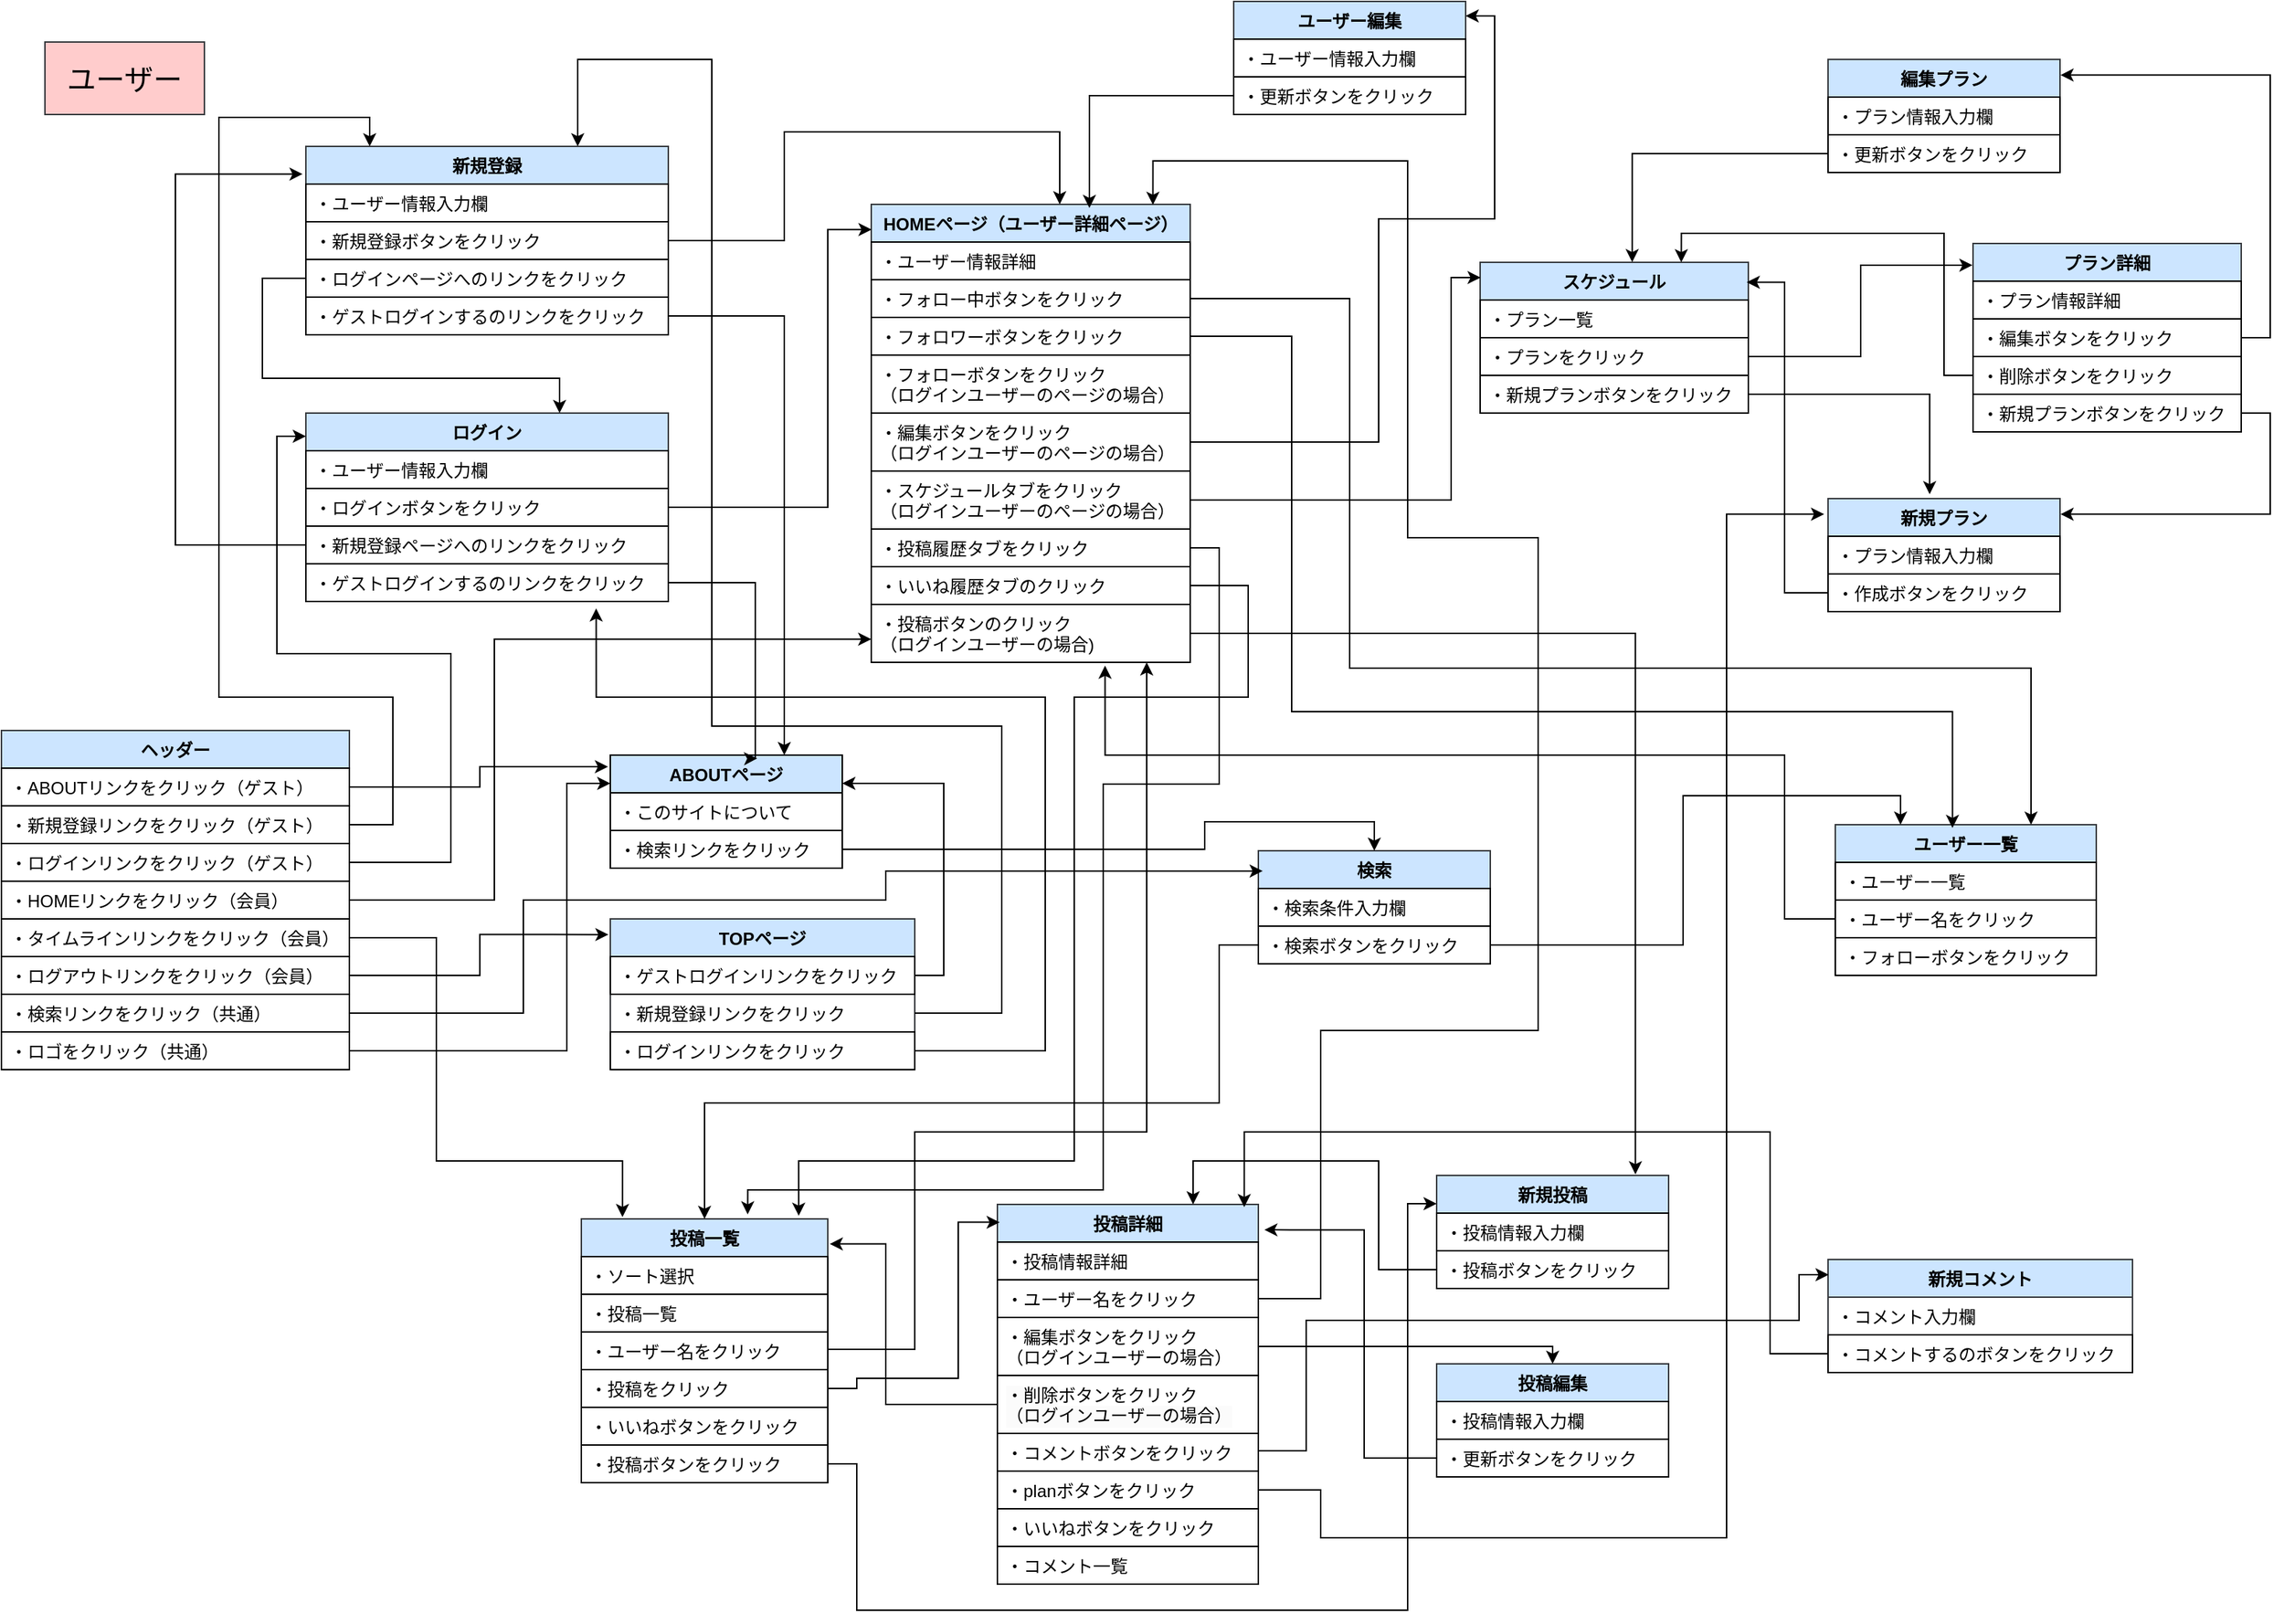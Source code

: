 <mxfile version="24.4.13" type="github" pages="2">
  <diagram id="C5RBs43oDa-KdzZeNtuy" name="user">
    <mxGraphModel dx="1400" dy="696" grid="1" gridSize="10" guides="1" tooltips="1" connect="1" arrows="1" fold="1" page="1" pageScale="1" pageWidth="1654" pageHeight="1169" math="0" shadow="0">
      <root>
        <mxCell id="WIyWlLk6GJQsqaUBKTNV-0" />
        <mxCell id="WIyWlLk6GJQsqaUBKTNV-1" parent="WIyWlLk6GJQsqaUBKTNV-0" />
        <mxCell id="aJmdaqg5793rD4GG7WVu-4" value="&lt;font style=&quot;font-size: 20px;&quot;&gt;ユーザー&lt;/font&gt;" style="html=1;whiteSpace=wrap;strokeColor=#36393d;align=center;verticalAlign=middle;spacingLeft=4;spacingRight=4;fontFamily=Helvetica;fontSize=12;fillColor=#ffcccc;" parent="WIyWlLk6GJQsqaUBKTNV-1" vertex="1">
          <mxGeometry x="80" y="78" width="110" height="50" as="geometry" />
        </mxCell>
        <mxCell id="aJmdaqg5793rD4GG7WVu-12" value="TOPページ" style="swimlane;fontStyle=1;align=center;verticalAlign=top;childLayout=stackLayout;horizontal=1;startSize=26;horizontalStack=0;resizeParent=1;resizeParentMax=0;resizeLast=0;collapsible=1;marginBottom=0;whiteSpace=wrap;html=1;strokeColor=#36393d;spacingLeft=4;spacingRight=4;fontFamily=Helvetica;fontSize=12;fillColor=#cce5ff;" parent="WIyWlLk6GJQsqaUBKTNV-1" vertex="1">
          <mxGeometry x="470" y="683" width="210" height="104" as="geometry" />
        </mxCell>
        <mxCell id="aJmdaqg5793rD4GG7WVu-13" value="・ゲストログインリンクをクリック" style="text;strokeColor=default;fillColor=none;align=left;verticalAlign=top;spacingLeft=4;spacingRight=4;overflow=hidden;rotatable=0;points=[[0,0.5],[1,0.5]];portConstraint=eastwest;whiteSpace=wrap;html=1;fontFamily=Helvetica;fontSize=12;fontColor=default;" parent="aJmdaqg5793rD4GG7WVu-12" vertex="1">
          <mxGeometry y="26" width="210" height="26" as="geometry" />
        </mxCell>
        <mxCell id="aJmdaqg5793rD4GG7WVu-15" value="・新規登録リンクをクリック" style="text;strokeColor=none;fillColor=none;align=left;verticalAlign=top;spacingLeft=4;spacingRight=4;overflow=hidden;rotatable=0;points=[[0,0.5],[1,0.5]];portConstraint=eastwest;whiteSpace=wrap;html=1;fontFamily=Helvetica;fontSize=12;fontColor=default;" parent="aJmdaqg5793rD4GG7WVu-12" vertex="1">
          <mxGeometry y="52" width="210" height="26" as="geometry" />
        </mxCell>
        <mxCell id="aJmdaqg5793rD4GG7WVu-17" value="・ログインリンクをクリック" style="text;strokeColor=default;fillColor=none;align=left;verticalAlign=top;spacingLeft=4;spacingRight=4;overflow=hidden;rotatable=0;points=[[0,0.5],[1,0.5]];portConstraint=eastwest;whiteSpace=wrap;html=1;fontFamily=Helvetica;fontSize=12;fontColor=default;" parent="aJmdaqg5793rD4GG7WVu-12" vertex="1">
          <mxGeometry y="78" width="210" height="26" as="geometry" />
        </mxCell>
        <mxCell id="aJmdaqg5793rD4GG7WVu-23" value="ヘッダー" style="swimlane;fontStyle=1;align=center;verticalAlign=top;childLayout=stackLayout;horizontal=1;startSize=26;horizontalStack=0;resizeParent=1;resizeParentMax=0;resizeLast=0;collapsible=1;marginBottom=0;whiteSpace=wrap;html=1;strokeColor=#36393d;spacingLeft=4;spacingRight=4;fontFamily=Helvetica;fontSize=12;fillColor=#cce5ff;" parent="WIyWlLk6GJQsqaUBKTNV-1" vertex="1">
          <mxGeometry x="50" y="553" width="240" height="234" as="geometry" />
        </mxCell>
        <mxCell id="aJmdaqg5793rD4GG7WVu-24" value="・ABOUTリンクをクリック（ゲスト）" style="text;strokeColor=default;fillColor=none;align=left;verticalAlign=top;spacingLeft=4;spacingRight=4;overflow=hidden;rotatable=0;points=[[0,0.5],[1,0.5]];portConstraint=eastwest;whiteSpace=wrap;html=1;fontFamily=Helvetica;fontSize=12;fontColor=default;" parent="aJmdaqg5793rD4GG7WVu-23" vertex="1">
          <mxGeometry y="26" width="240" height="26" as="geometry" />
        </mxCell>
        <mxCell id="aJmdaqg5793rD4GG7WVu-26" value="・新規登録リンクをクリック（ゲスト）" style="text;strokeColor=default;fillColor=none;align=left;verticalAlign=top;spacingLeft=4;spacingRight=4;overflow=hidden;rotatable=0;points=[[0,0.5],[1,0.5]];portConstraint=eastwest;whiteSpace=wrap;html=1;fontFamily=Helvetica;fontSize=12;fontColor=default;" parent="aJmdaqg5793rD4GG7WVu-23" vertex="1">
          <mxGeometry y="52" width="240" height="26" as="geometry" />
        </mxCell>
        <mxCell id="aJmdaqg5793rD4GG7WVu-33" value="・ログインリンクをクリック（ゲスト）" style="text;strokeColor=default;fillColor=none;align=left;verticalAlign=top;spacingLeft=4;spacingRight=4;overflow=hidden;rotatable=0;points=[[0,0.5],[1,0.5]];portConstraint=eastwest;whiteSpace=wrap;html=1;fontFamily=Helvetica;fontSize=12;fontColor=default;" parent="aJmdaqg5793rD4GG7WVu-23" vertex="1">
          <mxGeometry y="78" width="240" height="26" as="geometry" />
        </mxCell>
        <mxCell id="aJmdaqg5793rD4GG7WVu-32" value="・HOMEリンクをクリック（会員）" style="text;strokeColor=default;fillColor=none;align=left;verticalAlign=top;spacingLeft=4;spacingRight=4;overflow=hidden;rotatable=0;points=[[0,0.5],[1,0.5]];portConstraint=eastwest;whiteSpace=wrap;html=1;fontFamily=Helvetica;fontSize=12;fontColor=default;" parent="aJmdaqg5793rD4GG7WVu-23" vertex="1">
          <mxGeometry y="104" width="240" height="26" as="geometry" />
        </mxCell>
        <mxCell id="aJmdaqg5793rD4GG7WVu-31" value="・タイムラインリンクをクリック（会員）" style="text;strokeColor=default;fillColor=none;align=left;verticalAlign=top;spacingLeft=4;spacingRight=4;overflow=hidden;rotatable=0;points=[[0,0.5],[1,0.5]];portConstraint=eastwest;whiteSpace=wrap;html=1;fontFamily=Helvetica;fontSize=12;fontColor=default;" parent="aJmdaqg5793rD4GG7WVu-23" vertex="1">
          <mxGeometry y="130" width="240" height="26" as="geometry" />
        </mxCell>
        <mxCell id="aJmdaqg5793rD4GG7WVu-30" value="・ログアウトリンクをクリック（会員）" style="text;strokeColor=default;fillColor=none;align=left;verticalAlign=top;spacingLeft=4;spacingRight=4;overflow=hidden;rotatable=0;points=[[0,0.5],[1,0.5]];portConstraint=eastwest;whiteSpace=wrap;html=1;fontFamily=Helvetica;fontSize=12;fontColor=default;" parent="aJmdaqg5793rD4GG7WVu-23" vertex="1">
          <mxGeometry y="156" width="240" height="26" as="geometry" />
        </mxCell>
        <mxCell id="aJmdaqg5793rD4GG7WVu-29" value="・検索リンクをクリック（共通）" style="text;strokeColor=default;fillColor=none;align=left;verticalAlign=top;spacingLeft=4;spacingRight=4;overflow=hidden;rotatable=0;points=[[0,0.5],[1,0.5]];portConstraint=eastwest;whiteSpace=wrap;html=1;fontFamily=Helvetica;fontSize=12;fontColor=default;" parent="aJmdaqg5793rD4GG7WVu-23" vertex="1">
          <mxGeometry y="182" width="240" height="26" as="geometry" />
        </mxCell>
        <mxCell id="aJmdaqg5793rD4GG7WVu-40" value="・ロゴをクリック（共通）" style="text;strokeColor=default;fillColor=none;align=left;verticalAlign=top;spacingLeft=4;spacingRight=4;overflow=hidden;rotatable=0;points=[[0,0.5],[1,0.5]];portConstraint=eastwest;whiteSpace=wrap;html=1;fontFamily=Helvetica;fontSize=12;fontColor=default;" parent="aJmdaqg5793rD4GG7WVu-23" vertex="1">
          <mxGeometry y="208" width="240" height="26" as="geometry" />
        </mxCell>
        <mxCell id="aJmdaqg5793rD4GG7WVu-34" value="新規登録" style="swimlane;fontStyle=1;align=center;verticalAlign=top;childLayout=stackLayout;horizontal=1;startSize=26;horizontalStack=0;resizeParent=1;resizeParentMax=0;resizeLast=0;collapsible=1;marginBottom=0;whiteSpace=wrap;html=1;strokeColor=#36393d;spacingLeft=4;spacingRight=4;fontFamily=Helvetica;fontSize=12;fillColor=#cce5ff;" parent="WIyWlLk6GJQsqaUBKTNV-1" vertex="1">
          <mxGeometry x="260" y="150" width="250" height="130" as="geometry" />
        </mxCell>
        <mxCell id="aJmdaqg5793rD4GG7WVu-35" value="・ユーザー情報入力欄" style="text;strokeColor=default;fillColor=none;align=left;verticalAlign=top;spacingLeft=4;spacingRight=4;overflow=hidden;rotatable=0;points=[[0,0.5],[1,0.5]];portConstraint=eastwest;whiteSpace=wrap;html=1;fontFamily=Helvetica;fontSize=12;fontColor=default;" parent="aJmdaqg5793rD4GG7WVu-34" vertex="1">
          <mxGeometry y="26" width="250" height="26" as="geometry" />
        </mxCell>
        <mxCell id="aJmdaqg5793rD4GG7WVu-37" value="・新規登録ボタンをクリック" style="text;strokeColor=default;fillColor=none;align=left;verticalAlign=top;spacingLeft=4;spacingRight=4;overflow=hidden;rotatable=0;points=[[0,0.5],[1,0.5]];portConstraint=eastwest;whiteSpace=wrap;html=1;fontFamily=Helvetica;fontSize=12;fontColor=default;" parent="aJmdaqg5793rD4GG7WVu-34" vertex="1">
          <mxGeometry y="52" width="250" height="26" as="geometry" />
        </mxCell>
        <mxCell id="aJmdaqg5793rD4GG7WVu-38" value="・ログインページへのリンクをクリック" style="text;strokeColor=default;fillColor=none;align=left;verticalAlign=top;spacingLeft=4;spacingRight=4;overflow=hidden;rotatable=0;points=[[0,0.5],[1,0.5]];portConstraint=eastwest;whiteSpace=wrap;html=1;fontFamily=Helvetica;fontSize=12;fontColor=default;" parent="aJmdaqg5793rD4GG7WVu-34" vertex="1">
          <mxGeometry y="78" width="250" height="26" as="geometry" />
        </mxCell>
        <mxCell id="gXWrKelRggJMHBv3neNr-60" value="・ゲストログインするのリンクをクリック" style="text;strokeColor=default;fillColor=none;align=left;verticalAlign=top;spacingLeft=4;spacingRight=4;overflow=hidden;rotatable=0;points=[[0,0.5],[1,0.5]];portConstraint=eastwest;whiteSpace=wrap;html=1;fontFamily=Helvetica;fontSize=12;fontColor=default;" vertex="1" parent="aJmdaqg5793rD4GG7WVu-34">
          <mxGeometry y="104" width="250" height="26" as="geometry" />
        </mxCell>
        <mxCell id="aJmdaqg5793rD4GG7WVu-18" value="ABOUTページ" style="swimlane;fontStyle=1;align=center;verticalAlign=top;childLayout=stackLayout;horizontal=1;startSize=26;horizontalStack=0;resizeParent=1;resizeParentMax=0;resizeLast=0;collapsible=1;marginBottom=0;whiteSpace=wrap;html=1;spacingLeft=4;spacingRight=4;fontFamily=Helvetica;fontSize=12;fillColor=#cce5ff;strokeColor=default;" parent="WIyWlLk6GJQsqaUBKTNV-1" vertex="1">
          <mxGeometry x="470" y="570" width="160" height="78" as="geometry" />
        </mxCell>
        <mxCell id="aJmdaqg5793rD4GG7WVu-21" value="・このサイトについて" style="text;strokeColor=default;fillColor=none;align=left;verticalAlign=top;spacingLeft=4;spacingRight=4;overflow=hidden;rotatable=0;points=[[0,0.5],[1,0.5]];portConstraint=eastwest;whiteSpace=wrap;html=1;fontFamily=Helvetica;fontSize=12;fontColor=default;" parent="aJmdaqg5793rD4GG7WVu-18" vertex="1">
          <mxGeometry y="26" width="160" height="26" as="geometry" />
        </mxCell>
        <mxCell id="aJmdaqg5793rD4GG7WVu-22" value="・検索リンクをクリック" style="text;strokeColor=default;fillColor=none;align=left;verticalAlign=top;spacingLeft=4;spacingRight=4;overflow=hidden;rotatable=0;points=[[0,0.5],[1,0.5]];portConstraint=eastwest;whiteSpace=wrap;html=1;fontFamily=Helvetica;fontSize=12;fontColor=default;" parent="aJmdaqg5793rD4GG7WVu-18" vertex="1">
          <mxGeometry y="52" width="160" height="26" as="geometry" />
        </mxCell>
        <mxCell id="aJmdaqg5793rD4GG7WVu-43" value="ログイン" style="swimlane;fontStyle=1;align=center;verticalAlign=top;childLayout=stackLayout;horizontal=1;startSize=26;horizontalStack=0;resizeParent=1;resizeParentMax=0;resizeLast=0;collapsible=1;marginBottom=0;whiteSpace=wrap;html=1;strokeColor=#36393d;spacingLeft=4;spacingRight=4;fontFamily=Helvetica;fontSize=12;fillColor=#cce5ff;" parent="WIyWlLk6GJQsqaUBKTNV-1" vertex="1">
          <mxGeometry x="260" y="334" width="250" height="130" as="geometry" />
        </mxCell>
        <mxCell id="aJmdaqg5793rD4GG7WVu-44" value="・ユーザー情報入力欄" style="text;strokeColor=default;fillColor=none;align=left;verticalAlign=top;spacingLeft=4;spacingRight=4;overflow=hidden;rotatable=0;points=[[0,0.5],[1,0.5]];portConstraint=eastwest;whiteSpace=wrap;html=1;fontFamily=Helvetica;fontSize=12;fontColor=default;" parent="aJmdaqg5793rD4GG7WVu-43" vertex="1">
          <mxGeometry y="26" width="250" height="26" as="geometry" />
        </mxCell>
        <mxCell id="aJmdaqg5793rD4GG7WVu-45" value="・ログインボタンをクリック" style="text;strokeColor=default;fillColor=none;align=left;verticalAlign=top;spacingLeft=4;spacingRight=4;overflow=hidden;rotatable=0;points=[[0,0.5],[1,0.5]];portConstraint=eastwest;whiteSpace=wrap;html=1;fontFamily=Helvetica;fontSize=12;fontColor=default;" parent="aJmdaqg5793rD4GG7WVu-43" vertex="1">
          <mxGeometry y="52" width="250" height="26" as="geometry" />
        </mxCell>
        <mxCell id="aJmdaqg5793rD4GG7WVu-46" value="・新規登録ページへのリンクをクリック" style="text;strokeColor=default;fillColor=none;align=left;verticalAlign=top;spacingLeft=4;spacingRight=4;overflow=hidden;rotatable=0;points=[[0,0.5],[1,0.5]];portConstraint=eastwest;whiteSpace=wrap;html=1;fontFamily=Helvetica;fontSize=12;fontColor=default;" parent="aJmdaqg5793rD4GG7WVu-43" vertex="1">
          <mxGeometry y="78" width="250" height="26" as="geometry" />
        </mxCell>
        <mxCell id="aJmdaqg5793rD4GG7WVu-47" value="・ゲストログインするのリンクをクリック" style="text;strokeColor=default;fillColor=none;align=left;verticalAlign=top;spacingLeft=4;spacingRight=4;overflow=hidden;rotatable=0;points=[[0,0.5],[1,0.5]];portConstraint=eastwest;whiteSpace=wrap;html=1;fontFamily=Helvetica;fontSize=12;fontColor=default;" parent="aJmdaqg5793rD4GG7WVu-43" vertex="1">
          <mxGeometry y="104" width="250" height="26" as="geometry" />
        </mxCell>
        <mxCell id="aJmdaqg5793rD4GG7WVu-48" value="HOMEページ（ユーザー詳細ページ）" style="swimlane;fontStyle=1;align=center;verticalAlign=top;childLayout=stackLayout;horizontal=1;startSize=26;horizontalStack=0;resizeParent=1;resizeParentMax=0;resizeLast=0;collapsible=1;marginBottom=0;whiteSpace=wrap;html=1;strokeColor=#36393d;spacingLeft=4;spacingRight=4;fontFamily=Helvetica;fontSize=12;fillColor=#cce5ff;" parent="WIyWlLk6GJQsqaUBKTNV-1" vertex="1">
          <mxGeometry x="650" y="190" width="220" height="316" as="geometry" />
        </mxCell>
        <mxCell id="aJmdaqg5793rD4GG7WVu-49" value="・ユーザー情報詳細" style="text;strokeColor=default;fillColor=none;align=left;verticalAlign=top;spacingLeft=4;spacingRight=4;overflow=hidden;rotatable=0;points=[[0,0.5],[1,0.5]];portConstraint=eastwest;whiteSpace=wrap;html=1;fontFamily=Helvetica;fontSize=12;fontColor=default;" parent="aJmdaqg5793rD4GG7WVu-48" vertex="1">
          <mxGeometry y="26" width="220" height="26" as="geometry" />
        </mxCell>
        <mxCell id="aJmdaqg5793rD4GG7WVu-62" value="・フォロー中ボタンをクリック" style="text;strokeColor=default;fillColor=none;align=left;verticalAlign=top;spacingLeft=4;spacingRight=4;overflow=hidden;rotatable=0;points=[[0,0.5],[1,0.5]];portConstraint=eastwest;whiteSpace=wrap;html=1;fontFamily=Helvetica;fontSize=12;fontColor=default;" parent="aJmdaqg5793rD4GG7WVu-48" vertex="1">
          <mxGeometry y="52" width="220" height="26" as="geometry" />
        </mxCell>
        <mxCell id="aJmdaqg5793rD4GG7WVu-61" value="・フォロワーボタンをクリック" style="text;strokeColor=default;fillColor=none;align=left;verticalAlign=top;spacingLeft=4;spacingRight=4;overflow=hidden;rotatable=0;points=[[0,0.5],[1,0.5]];portConstraint=eastwest;whiteSpace=wrap;html=1;fontFamily=Helvetica;fontSize=12;fontColor=default;" parent="aJmdaqg5793rD4GG7WVu-48" vertex="1">
          <mxGeometry y="78" width="220" height="26" as="geometry" />
        </mxCell>
        <mxCell id="aJmdaqg5793rD4GG7WVu-98" value="・フォローボタンをクリック&lt;div&gt;（&lt;span style=&quot;background-color: initial;&quot;&gt;ログインユーザーのページの場合&lt;/span&gt;&lt;span style=&quot;background-color: initial;&quot;&gt;）&lt;/span&gt;&lt;/div&gt;" style="text;strokeColor=default;fillColor=none;align=left;verticalAlign=top;spacingLeft=4;spacingRight=4;overflow=hidden;rotatable=0;points=[[0,0.5],[1,0.5]];portConstraint=eastwest;whiteSpace=wrap;html=1;fontFamily=Helvetica;fontSize=12;fontColor=default;" parent="aJmdaqg5793rD4GG7WVu-48" vertex="1">
          <mxGeometry y="104" width="220" height="40" as="geometry" />
        </mxCell>
        <mxCell id="aJmdaqg5793rD4GG7WVu-59" value="・編集ボタンをクリック&lt;div&gt;（ログインユーザーのページの場合）&lt;br&gt;&lt;/div&gt;" style="text;strokeColor=default;fillColor=none;align=left;verticalAlign=top;spacingLeft=4;spacingRight=4;overflow=hidden;rotatable=0;points=[[0,0.5],[1,0.5]];portConstraint=eastwest;whiteSpace=wrap;html=1;fontFamily=Helvetica;fontSize=12;fontColor=default;" parent="aJmdaqg5793rD4GG7WVu-48" vertex="1">
          <mxGeometry y="144" width="220" height="40" as="geometry" />
        </mxCell>
        <mxCell id="aJmdaqg5793rD4GG7WVu-51" value="・スケジュールタブをクリック&lt;div&gt;（ログインユーザーのページの場合）&lt;br&gt;&lt;/div&gt;" style="text;strokeColor=default;fillColor=none;align=left;verticalAlign=top;spacingLeft=4;spacingRight=4;overflow=hidden;rotatable=0;points=[[0,0.5],[1,0.5]];portConstraint=eastwest;whiteSpace=wrap;html=1;fontFamily=Helvetica;fontSize=12;fontColor=default;" parent="aJmdaqg5793rD4GG7WVu-48" vertex="1">
          <mxGeometry y="184" width="220" height="40" as="geometry" />
        </mxCell>
        <mxCell id="aJmdaqg5793rD4GG7WVu-52" value="・投稿履歴タブをクリック" style="text;strokeColor=default;fillColor=none;align=left;verticalAlign=top;spacingLeft=4;spacingRight=4;overflow=hidden;rotatable=0;points=[[0,0.5],[1,0.5]];portConstraint=eastwest;whiteSpace=wrap;html=1;fontFamily=Helvetica;fontSize=12;fontColor=default;" parent="aJmdaqg5793rD4GG7WVu-48" vertex="1">
          <mxGeometry y="224" width="220" height="26" as="geometry" />
        </mxCell>
        <mxCell id="aJmdaqg5793rD4GG7WVu-53" value="・いいね履歴タブのクリック" style="text;strokeColor=default;fillColor=none;align=left;verticalAlign=top;spacingLeft=4;spacingRight=4;overflow=hidden;rotatable=0;points=[[0,0.5],[1,0.5]];portConstraint=eastwest;whiteSpace=wrap;html=1;fontFamily=Helvetica;fontSize=12;fontColor=default;" parent="aJmdaqg5793rD4GG7WVu-48" vertex="1">
          <mxGeometry y="250" width="220" height="26" as="geometry" />
        </mxCell>
        <mxCell id="aJmdaqg5793rD4GG7WVu-87" value="・投稿ボタンのクリック&lt;div&gt;（ログインユーザーの場合)&lt;/div&gt;" style="text;strokeColor=default;fillColor=none;align=left;verticalAlign=top;spacingLeft=4;spacingRight=4;overflow=hidden;rotatable=0;points=[[0,0.5],[1,0.5]];portConstraint=eastwest;whiteSpace=wrap;html=1;fontFamily=Helvetica;fontSize=12;fontColor=default;" parent="aJmdaqg5793rD4GG7WVu-48" vertex="1">
          <mxGeometry y="276" width="220" height="40" as="geometry" />
        </mxCell>
        <mxCell id="aJmdaqg5793rD4GG7WVu-55" value="投稿一覧" style="swimlane;fontStyle=1;align=center;verticalAlign=top;childLayout=stackLayout;horizontal=1;startSize=26;horizontalStack=0;resizeParent=1;resizeParentMax=0;resizeLast=0;collapsible=1;marginBottom=0;whiteSpace=wrap;html=1;strokeColor=#36393d;spacingLeft=4;spacingRight=4;fontFamily=Helvetica;fontSize=12;fillColor=#cce5ff;" parent="WIyWlLk6GJQsqaUBKTNV-1" vertex="1">
          <mxGeometry x="450" y="890" width="170" height="182" as="geometry" />
        </mxCell>
        <mxCell id="aJmdaqg5793rD4GG7WVu-131" value="・ソート選択" style="text;strokeColor=default;fillColor=none;align=left;verticalAlign=top;spacingLeft=4;spacingRight=4;overflow=hidden;rotatable=0;points=[[0,0.5],[1,0.5]];portConstraint=eastwest;whiteSpace=wrap;html=1;fontFamily=Helvetica;fontSize=12;fontColor=default;" parent="aJmdaqg5793rD4GG7WVu-55" vertex="1">
          <mxGeometry y="26" width="170" height="26" as="geometry" />
        </mxCell>
        <mxCell id="aJmdaqg5793rD4GG7WVu-56" value="・投稿一覧" style="text;strokeColor=default;fillColor=none;align=left;verticalAlign=top;spacingLeft=4;spacingRight=4;overflow=hidden;rotatable=0;points=[[0,0.5],[1,0.5]];portConstraint=eastwest;whiteSpace=wrap;html=1;fontFamily=Helvetica;fontSize=12;fontColor=default;" parent="aJmdaqg5793rD4GG7WVu-55" vertex="1">
          <mxGeometry y="52" width="170" height="26" as="geometry" />
        </mxCell>
        <mxCell id="aJmdaqg5793rD4GG7WVu-63" value="・ユーザー名をクリック" style="text;strokeColor=default;fillColor=none;align=left;verticalAlign=top;spacingLeft=4;spacingRight=4;overflow=hidden;rotatable=0;points=[[0,0.5],[1,0.5]];portConstraint=eastwest;whiteSpace=wrap;html=1;fontFamily=Helvetica;fontSize=12;fontColor=default;" parent="aJmdaqg5793rD4GG7WVu-55" vertex="1">
          <mxGeometry y="78" width="170" height="26" as="geometry" />
        </mxCell>
        <mxCell id="aJmdaqg5793rD4GG7WVu-58" value="・投稿をクリック" style="text;strokeColor=default;fillColor=none;align=left;verticalAlign=top;spacingLeft=4;spacingRight=4;overflow=hidden;rotatable=0;points=[[0,0.5],[1,0.5]];portConstraint=eastwest;whiteSpace=wrap;html=1;fontFamily=Helvetica;fontSize=12;fontColor=default;" parent="aJmdaqg5793rD4GG7WVu-55" vertex="1">
          <mxGeometry y="104" width="170" height="26" as="geometry" />
        </mxCell>
        <mxCell id="aJmdaqg5793rD4GG7WVu-70" value="・いいねボタンをクリック" style="text;strokeColor=default;fillColor=none;align=left;verticalAlign=top;spacingLeft=4;spacingRight=4;overflow=hidden;rotatable=0;points=[[0,0.5],[1,0.5]];portConstraint=eastwest;whiteSpace=wrap;html=1;fontFamily=Helvetica;fontSize=12;fontColor=default;" parent="aJmdaqg5793rD4GG7WVu-55" vertex="1">
          <mxGeometry y="130" width="170" height="26" as="geometry" />
        </mxCell>
        <mxCell id="aJmdaqg5793rD4GG7WVu-88" value="・投稿ボタンをクリック" style="text;strokeColor=default;fillColor=none;align=left;verticalAlign=top;spacingLeft=4;spacingRight=4;overflow=hidden;rotatable=0;points=[[0,0.5],[1,0.5]];portConstraint=eastwest;whiteSpace=wrap;html=1;fontFamily=Helvetica;fontSize=12;fontColor=default;" parent="aJmdaqg5793rD4GG7WVu-55" vertex="1">
          <mxGeometry y="156" width="170" height="26" as="geometry" />
        </mxCell>
        <mxCell id="aJmdaqg5793rD4GG7WVu-76" value="投稿詳細" style="swimlane;fontStyle=1;align=center;verticalAlign=top;childLayout=stackLayout;horizontal=1;startSize=26;horizontalStack=0;resizeParent=1;resizeParentMax=0;resizeLast=0;collapsible=1;marginBottom=0;whiteSpace=wrap;html=1;strokeColor=#36393d;spacingLeft=4;spacingRight=4;fontFamily=Helvetica;fontSize=12;fillColor=#cce5ff;" parent="WIyWlLk6GJQsqaUBKTNV-1" vertex="1">
          <mxGeometry x="737" y="880" width="180" height="262" as="geometry" />
        </mxCell>
        <mxCell id="aJmdaqg5793rD4GG7WVu-77" value="・投稿情報詳細" style="text;strokeColor=default;fillColor=none;align=left;verticalAlign=top;spacingLeft=4;spacingRight=4;overflow=hidden;rotatable=0;points=[[0,0.5],[1,0.5]];portConstraint=eastwest;whiteSpace=wrap;html=1;fontFamily=Helvetica;fontSize=12;fontColor=default;" parent="aJmdaqg5793rD4GG7WVu-76" vertex="1">
          <mxGeometry y="26" width="180" height="26" as="geometry" />
        </mxCell>
        <mxCell id="aJmdaqg5793rD4GG7WVu-78" value="・ユーザー名をクリック" style="text;strokeColor=default;fillColor=none;align=left;verticalAlign=top;spacingLeft=4;spacingRight=4;overflow=hidden;rotatable=0;points=[[0,0.5],[1,0.5]];portConstraint=eastwest;whiteSpace=wrap;html=1;fontFamily=Helvetica;fontSize=12;fontColor=default;" parent="aJmdaqg5793rD4GG7WVu-76" vertex="1">
          <mxGeometry y="52" width="180" height="26" as="geometry" />
        </mxCell>
        <mxCell id="aJmdaqg5793rD4GG7WVu-81" value="・編集ボタンをクリック&lt;div&gt;（ログインユーザーの場合）&lt;/div&gt;" style="text;strokeColor=default;fillColor=none;align=left;verticalAlign=top;spacingLeft=4;spacingRight=4;overflow=hidden;rotatable=0;points=[[0,0.5],[1,0.5]];portConstraint=eastwest;whiteSpace=wrap;html=1;fontFamily=Helvetica;fontSize=12;fontColor=default;" parent="aJmdaqg5793rD4GG7WVu-76" vertex="1">
          <mxGeometry y="78" width="180" height="40" as="geometry" />
        </mxCell>
        <mxCell id="aJmdaqg5793rD4GG7WVu-125" value="&lt;span style=&quot;color: rgb(0, 0, 0); font-family: Helvetica; font-size: 12px; font-style: normal; font-variant-ligatures: normal; font-variant-caps: normal; font-weight: 400; letter-spacing: normal; orphans: 2; text-align: left; text-indent: 0px; text-transform: none; widows: 2; word-spacing: 0px; -webkit-text-stroke-width: 0px; white-space: normal; background-color: rgb(251, 251, 251); text-decoration-thickness: initial; text-decoration-style: initial; text-decoration-color: initial; display: inline !important; float: none;&quot;&gt;・削除&lt;/span&gt;ボタンをクリック&lt;div&gt;&lt;div style=&quot;forced-color-adjust: none; color: rgb(0, 0, 0); font-family: Helvetica; font-size: 12px; font-style: normal; font-variant-ligatures: normal; font-variant-caps: normal; font-weight: 400; letter-spacing: normal; orphans: 2; text-align: left; text-indent: 0px; text-transform: none; widows: 2; word-spacing: 0px; -webkit-text-stroke-width: 0px; white-space: normal; background-color: rgb(251, 251, 251); text-decoration-thickness: initial; text-decoration-style: initial; text-decoration-color: initial;&quot;&gt;（ログインユーザーの場合）&lt;/div&gt;&lt;/div&gt;" style="text;strokeColor=default;fillColor=none;align=left;verticalAlign=top;spacingLeft=4;spacingRight=4;overflow=hidden;rotatable=0;points=[[0,0.5],[1,0.5]];portConstraint=eastwest;whiteSpace=wrap;html=1;fontFamily=Helvetica;fontSize=12;fontColor=default;" parent="aJmdaqg5793rD4GG7WVu-76" vertex="1">
          <mxGeometry y="118" width="180" height="40" as="geometry" />
        </mxCell>
        <mxCell id="aJmdaqg5793rD4GG7WVu-79" value="・コメントボタンをクリック" style="text;strokeColor=default;fillColor=none;align=left;verticalAlign=top;spacingLeft=4;spacingRight=4;overflow=hidden;rotatable=0;points=[[0,0.5],[1,0.5]];portConstraint=eastwest;whiteSpace=wrap;html=1;fontFamily=Helvetica;fontSize=12;fontColor=default;" parent="aJmdaqg5793rD4GG7WVu-76" vertex="1">
          <mxGeometry y="158" width="180" height="26" as="geometry" />
        </mxCell>
        <mxCell id="aJmdaqg5793rD4GG7WVu-82" value="・planボタンをクリック" style="text;strokeColor=default;fillColor=none;align=left;verticalAlign=top;spacingLeft=4;spacingRight=4;overflow=hidden;rotatable=0;points=[[0,0.5],[1,0.5]];portConstraint=eastwest;whiteSpace=wrap;html=1;fontFamily=Helvetica;fontSize=12;fontColor=default;" parent="aJmdaqg5793rD4GG7WVu-76" vertex="1">
          <mxGeometry y="184" width="180" height="26" as="geometry" />
        </mxCell>
        <mxCell id="aJmdaqg5793rD4GG7WVu-80" value="・いいねボタンをクリック" style="text;strokeColor=default;fillColor=none;align=left;verticalAlign=top;spacingLeft=4;spacingRight=4;overflow=hidden;rotatable=0;points=[[0,0.5],[1,0.5]];portConstraint=eastwest;whiteSpace=wrap;html=1;fontFamily=Helvetica;fontSize=12;fontColor=default;" parent="aJmdaqg5793rD4GG7WVu-76" vertex="1">
          <mxGeometry y="210" width="180" height="26" as="geometry" />
        </mxCell>
        <mxCell id="aJmdaqg5793rD4GG7WVu-132" value="・コメント一覧" style="text;strokeColor=default;fillColor=none;align=left;verticalAlign=top;spacingLeft=4;spacingRight=4;overflow=hidden;rotatable=0;points=[[0,0.5],[1,0.5]];portConstraint=eastwest;whiteSpace=wrap;html=1;fontFamily=Helvetica;fontSize=12;fontColor=default;" parent="aJmdaqg5793rD4GG7WVu-76" vertex="1">
          <mxGeometry y="236" width="180" height="26" as="geometry" />
        </mxCell>
        <mxCell id="aJmdaqg5793rD4GG7WVu-83" value="投稿編集" style="swimlane;fontStyle=1;align=center;verticalAlign=top;childLayout=stackLayout;horizontal=1;startSize=26;horizontalStack=0;resizeParent=1;resizeParentMax=0;resizeLast=0;collapsible=1;marginBottom=0;whiteSpace=wrap;html=1;strokeColor=#36393d;spacingLeft=4;spacingRight=4;fontFamily=Helvetica;fontSize=12;fillColor=#cce5ff;" parent="WIyWlLk6GJQsqaUBKTNV-1" vertex="1">
          <mxGeometry x="1040" y="990" width="160" height="78" as="geometry" />
        </mxCell>
        <mxCell id="aJmdaqg5793rD4GG7WVu-84" value="・投稿情報入力欄" style="text;strokeColor=default;fillColor=none;align=left;verticalAlign=top;spacingLeft=4;spacingRight=4;overflow=hidden;rotatable=0;points=[[0,0.5],[1,0.5]];portConstraint=eastwest;whiteSpace=wrap;html=1;fontFamily=Helvetica;fontSize=12;fontColor=default;" parent="aJmdaqg5793rD4GG7WVu-83" vertex="1">
          <mxGeometry y="26" width="160" height="26" as="geometry" />
        </mxCell>
        <mxCell id="aJmdaqg5793rD4GG7WVu-86" value="・更新ボタンをクリック" style="text;strokeColor=default;fillColor=none;align=left;verticalAlign=top;spacingLeft=4;spacingRight=4;overflow=hidden;rotatable=0;points=[[0,0.5],[1,0.5]];portConstraint=eastwest;whiteSpace=wrap;html=1;fontFamily=Helvetica;fontSize=12;fontColor=default;" parent="aJmdaqg5793rD4GG7WVu-83" vertex="1">
          <mxGeometry y="52" width="160" height="26" as="geometry" />
        </mxCell>
        <mxCell id="aJmdaqg5793rD4GG7WVu-89" value="新規投稿" style="swimlane;fontStyle=1;align=center;verticalAlign=top;childLayout=stackLayout;horizontal=1;startSize=26;horizontalStack=0;resizeParent=1;resizeParentMax=0;resizeLast=0;collapsible=1;marginBottom=0;whiteSpace=wrap;html=1;strokeColor=#36393d;spacingLeft=4;spacingRight=4;fontFamily=Helvetica;fontSize=12;fillColor=#cce5ff;" parent="WIyWlLk6GJQsqaUBKTNV-1" vertex="1">
          <mxGeometry x="1040" y="860" width="160" height="78" as="geometry" />
        </mxCell>
        <mxCell id="aJmdaqg5793rD4GG7WVu-90" value="・投稿情報入力欄" style="text;strokeColor=default;fillColor=none;align=left;verticalAlign=top;spacingLeft=4;spacingRight=4;overflow=hidden;rotatable=0;points=[[0,0.5],[1,0.5]];portConstraint=eastwest;whiteSpace=wrap;html=1;fontFamily=Helvetica;fontSize=12;fontColor=default;" parent="aJmdaqg5793rD4GG7WVu-89" vertex="1">
          <mxGeometry y="26" width="160" height="26" as="geometry" />
        </mxCell>
        <mxCell id="aJmdaqg5793rD4GG7WVu-92" value="・投稿ボタンをクリック" style="text;strokeColor=default;fillColor=none;align=left;verticalAlign=top;spacingLeft=4;spacingRight=4;overflow=hidden;rotatable=0;points=[[0,0.5],[1,0.5]];portConstraint=eastwest;whiteSpace=wrap;html=1;fontFamily=Helvetica;fontSize=12;fontColor=default;" parent="aJmdaqg5793rD4GG7WVu-89" vertex="1">
          <mxGeometry y="52" width="160" height="26" as="geometry" />
        </mxCell>
        <mxCell id="aJmdaqg5793rD4GG7WVu-94" value="ユーザー一覧" style="swimlane;fontStyle=1;align=center;verticalAlign=top;childLayout=stackLayout;horizontal=1;startSize=26;horizontalStack=0;resizeParent=1;resizeParentMax=0;resizeLast=0;collapsible=1;marginBottom=0;whiteSpace=wrap;html=1;strokeColor=#36393d;spacingLeft=4;spacingRight=4;fontFamily=Helvetica;fontSize=12;fillColor=#cce5ff;" parent="WIyWlLk6GJQsqaUBKTNV-1" vertex="1">
          <mxGeometry x="1315" y="618" width="180" height="104" as="geometry" />
        </mxCell>
        <mxCell id="aJmdaqg5793rD4GG7WVu-95" value="・ユーザー一覧" style="text;strokeColor=default;fillColor=none;align=left;verticalAlign=top;spacingLeft=4;spacingRight=4;overflow=hidden;rotatable=0;points=[[0,0.5],[1,0.5]];portConstraint=eastwest;whiteSpace=wrap;html=1;fontFamily=Helvetica;fontSize=12;fontColor=default;" parent="aJmdaqg5793rD4GG7WVu-94" vertex="1">
          <mxGeometry y="26" width="180" height="26" as="geometry" />
        </mxCell>
        <mxCell id="aJmdaqg5793rD4GG7WVu-97" value="・ユーザー名をクリック" style="text;strokeColor=default;fillColor=none;align=left;verticalAlign=top;spacingLeft=4;spacingRight=4;overflow=hidden;rotatable=0;points=[[0,0.5],[1,0.5]];portConstraint=eastwest;whiteSpace=wrap;html=1;fontFamily=Helvetica;fontSize=12;fontColor=default;" parent="aJmdaqg5793rD4GG7WVu-94" vertex="1">
          <mxGeometry y="52" width="180" height="26" as="geometry" />
        </mxCell>
        <mxCell id="aJmdaqg5793rD4GG7WVu-99" value="・フォローボタンをクリック" style="text;strokeColor=default;fillColor=none;align=left;verticalAlign=top;spacingLeft=4;spacingRight=4;overflow=hidden;rotatable=0;points=[[0,0.5],[1,0.5]];portConstraint=eastwest;whiteSpace=wrap;html=1;fontFamily=Helvetica;fontSize=12;fontColor=default;" parent="aJmdaqg5793rD4GG7WVu-94" vertex="1">
          <mxGeometry y="78" width="180" height="26" as="geometry" />
        </mxCell>
        <mxCell id="aJmdaqg5793rD4GG7WVu-100" value="ユーザー編集" style="swimlane;fontStyle=1;align=center;verticalAlign=top;childLayout=stackLayout;horizontal=1;startSize=26;horizontalStack=0;resizeParent=1;resizeParentMax=0;resizeLast=0;collapsible=1;marginBottom=0;whiteSpace=wrap;html=1;strokeColor=#36393d;spacingLeft=4;spacingRight=4;fontFamily=Helvetica;fontSize=12;fillColor=#cce5ff;" parent="WIyWlLk6GJQsqaUBKTNV-1" vertex="1">
          <mxGeometry x="900" y="50" width="160" height="78" as="geometry" />
        </mxCell>
        <mxCell id="aJmdaqg5793rD4GG7WVu-101" value="・ユーザー情報入力欄" style="text;strokeColor=default;fillColor=none;align=left;verticalAlign=top;spacingLeft=4;spacingRight=4;overflow=hidden;rotatable=0;points=[[0,0.5],[1,0.5]];portConstraint=eastwest;whiteSpace=wrap;html=1;fontFamily=Helvetica;fontSize=12;fontColor=default;" parent="aJmdaqg5793rD4GG7WVu-100" vertex="1">
          <mxGeometry y="26" width="160" height="26" as="geometry" />
        </mxCell>
        <mxCell id="aJmdaqg5793rD4GG7WVu-103" value="・更新ボタンをクリック" style="text;strokeColor=default;fillColor=none;align=left;verticalAlign=top;spacingLeft=4;spacingRight=4;overflow=hidden;rotatable=0;points=[[0,0.5],[1,0.5]];portConstraint=eastwest;whiteSpace=wrap;html=1;fontFamily=Helvetica;fontSize=12;fontColor=default;" parent="aJmdaqg5793rD4GG7WVu-100" vertex="1">
          <mxGeometry y="52" width="160" height="26" as="geometry" />
        </mxCell>
        <mxCell id="aJmdaqg5793rD4GG7WVu-108" value="スケジュール" style="swimlane;fontStyle=1;align=center;verticalAlign=top;childLayout=stackLayout;horizontal=1;startSize=26;horizontalStack=0;resizeParent=1;resizeParentMax=0;resizeLast=0;collapsible=1;marginBottom=0;whiteSpace=wrap;html=1;strokeColor=#36393d;spacingLeft=4;spacingRight=4;fontFamily=Helvetica;fontSize=12;fillColor=#cce5ff;" parent="WIyWlLk6GJQsqaUBKTNV-1" vertex="1">
          <mxGeometry x="1070" y="230" width="185" height="104" as="geometry" />
        </mxCell>
        <mxCell id="aJmdaqg5793rD4GG7WVu-109" value="・プラン一覧" style="text;strokeColor=default;fillColor=none;align=left;verticalAlign=top;spacingLeft=4;spacingRight=4;overflow=hidden;rotatable=0;points=[[0,0.5],[1,0.5]];portConstraint=eastwest;whiteSpace=wrap;html=1;fontFamily=Helvetica;fontSize=12;fontColor=default;" parent="aJmdaqg5793rD4GG7WVu-108" vertex="1">
          <mxGeometry y="26" width="185" height="26" as="geometry" />
        </mxCell>
        <mxCell id="aJmdaqg5793rD4GG7WVu-111" value="・プランをクリック" style="text;strokeColor=default;fillColor=none;align=left;verticalAlign=top;spacingLeft=4;spacingRight=4;overflow=hidden;rotatable=0;points=[[0,0.5],[1,0.5]];portConstraint=eastwest;whiteSpace=wrap;html=1;fontFamily=Helvetica;fontSize=12;fontColor=default;" parent="aJmdaqg5793rD4GG7WVu-108" vertex="1">
          <mxGeometry y="52" width="185" height="26" as="geometry" />
        </mxCell>
        <mxCell id="aJmdaqg5793rD4GG7WVu-112" value="・新規プランボタンをクリック" style="text;strokeColor=default;fillColor=none;align=left;verticalAlign=top;spacingLeft=4;spacingRight=4;overflow=hidden;rotatable=0;points=[[0,0.5],[1,0.5]];portConstraint=eastwest;whiteSpace=wrap;html=1;fontFamily=Helvetica;fontSize=12;fontColor=default;" parent="aJmdaqg5793rD4GG7WVu-108" vertex="1">
          <mxGeometry y="78" width="185" height="26" as="geometry" />
        </mxCell>
        <mxCell id="aJmdaqg5793rD4GG7WVu-113" value="編集プラン" style="swimlane;fontStyle=1;align=center;verticalAlign=top;childLayout=stackLayout;horizontal=1;startSize=26;horizontalStack=0;resizeParent=1;resizeParentMax=0;resizeLast=0;collapsible=1;marginBottom=0;whiteSpace=wrap;html=1;strokeColor=#36393d;spacingLeft=4;spacingRight=4;fontFamily=Helvetica;fontSize=12;fillColor=#cce5ff;" parent="WIyWlLk6GJQsqaUBKTNV-1" vertex="1">
          <mxGeometry x="1310" y="90" width="160" height="78" as="geometry" />
        </mxCell>
        <mxCell id="aJmdaqg5793rD4GG7WVu-114" value="・プラン情報入力欄" style="text;strokeColor=default;fillColor=none;align=left;verticalAlign=top;spacingLeft=4;spacingRight=4;overflow=hidden;rotatable=0;points=[[0,0.5],[1,0.5]];portConstraint=eastwest;whiteSpace=wrap;html=1;fontFamily=Helvetica;fontSize=12;fontColor=default;" parent="aJmdaqg5793rD4GG7WVu-113" vertex="1">
          <mxGeometry y="26" width="160" height="26" as="geometry" />
        </mxCell>
        <mxCell id="aJmdaqg5793rD4GG7WVu-116" value="・更新ボタンをクリック" style="text;strokeColor=default;fillColor=none;align=left;verticalAlign=top;spacingLeft=4;spacingRight=4;overflow=hidden;rotatable=0;points=[[0,0.5],[1,0.5]];portConstraint=eastwest;whiteSpace=wrap;html=1;fontFamily=Helvetica;fontSize=12;fontColor=default;" parent="aJmdaqg5793rD4GG7WVu-113" vertex="1">
          <mxGeometry y="52" width="160" height="26" as="geometry" />
        </mxCell>
        <mxCell id="aJmdaqg5793rD4GG7WVu-117" value="新規プラン" style="swimlane;fontStyle=1;align=center;verticalAlign=top;childLayout=stackLayout;horizontal=1;startSize=26;horizontalStack=0;resizeParent=1;resizeParentMax=0;resizeLast=0;collapsible=1;marginBottom=0;whiteSpace=wrap;html=1;strokeColor=#36393d;spacingLeft=4;spacingRight=4;fontFamily=Helvetica;fontSize=12;fillColor=#cce5ff;" parent="WIyWlLk6GJQsqaUBKTNV-1" vertex="1">
          <mxGeometry x="1310" y="393" width="160" height="78" as="geometry" />
        </mxCell>
        <mxCell id="aJmdaqg5793rD4GG7WVu-118" value="・プラン情報入力欄" style="text;strokeColor=default;fillColor=none;align=left;verticalAlign=top;spacingLeft=4;spacingRight=4;overflow=hidden;rotatable=0;points=[[0,0.5],[1,0.5]];portConstraint=eastwest;whiteSpace=wrap;html=1;fontFamily=Helvetica;fontSize=12;fontColor=default;" parent="aJmdaqg5793rD4GG7WVu-117" vertex="1">
          <mxGeometry y="26" width="160" height="26" as="geometry" />
        </mxCell>
        <mxCell id="aJmdaqg5793rD4GG7WVu-119" value="・作成ボタンをクリック" style="text;strokeColor=default;fillColor=none;align=left;verticalAlign=top;spacingLeft=4;spacingRight=4;overflow=hidden;rotatable=0;points=[[0,0.5],[1,0.5]];portConstraint=eastwest;whiteSpace=wrap;html=1;fontFamily=Helvetica;fontSize=12;fontColor=default;" parent="aJmdaqg5793rD4GG7WVu-117" vertex="1">
          <mxGeometry y="52" width="160" height="26" as="geometry" />
        </mxCell>
        <mxCell id="aJmdaqg5793rD4GG7WVu-120" value="プラン詳細" style="swimlane;fontStyle=1;align=center;verticalAlign=top;childLayout=stackLayout;horizontal=1;startSize=26;horizontalStack=0;resizeParent=1;resizeParentMax=0;resizeLast=0;collapsible=1;marginBottom=0;whiteSpace=wrap;html=1;strokeColor=#36393d;spacingLeft=4;spacingRight=4;fontFamily=Helvetica;fontSize=12;fillColor=#cce5ff;" parent="WIyWlLk6GJQsqaUBKTNV-1" vertex="1">
          <mxGeometry x="1410" y="217" width="185" height="130" as="geometry" />
        </mxCell>
        <mxCell id="aJmdaqg5793rD4GG7WVu-121" value="・プラン情報詳細" style="text;strokeColor=default;fillColor=none;align=left;verticalAlign=top;spacingLeft=4;spacingRight=4;overflow=hidden;rotatable=0;points=[[0,0.5],[1,0.5]];portConstraint=eastwest;whiteSpace=wrap;html=1;fontFamily=Helvetica;fontSize=12;fontColor=default;" parent="aJmdaqg5793rD4GG7WVu-120" vertex="1">
          <mxGeometry y="26" width="185" height="26" as="geometry" />
        </mxCell>
        <mxCell id="aJmdaqg5793rD4GG7WVu-123" value="・編集ボタンをクリック" style="text;strokeColor=default;fillColor=none;align=left;verticalAlign=top;spacingLeft=4;spacingRight=4;overflow=hidden;rotatable=0;points=[[0,0.5],[1,0.5]];portConstraint=eastwest;whiteSpace=wrap;html=1;fontFamily=Helvetica;fontSize=12;fontColor=default;" parent="aJmdaqg5793rD4GG7WVu-120" vertex="1">
          <mxGeometry y="52" width="185" height="26" as="geometry" />
        </mxCell>
        <mxCell id="YYonSZtrJ50m5ELiHPoN-0" value="・削除ボタンをクリック" style="text;strokeColor=default;fillColor=none;align=left;verticalAlign=top;spacingLeft=4;spacingRight=4;overflow=hidden;rotatable=0;points=[[0,0.5],[1,0.5]];portConstraint=eastwest;whiteSpace=wrap;html=1;fontFamily=Helvetica;fontSize=12;fontColor=default;" parent="aJmdaqg5793rD4GG7WVu-120" vertex="1">
          <mxGeometry y="78" width="185" height="26" as="geometry" />
        </mxCell>
        <mxCell id="aJmdaqg5793rD4GG7WVu-124" value="・新規プランボタンをクリック" style="text;strokeColor=default;fillColor=none;align=left;verticalAlign=top;spacingLeft=4;spacingRight=4;overflow=hidden;rotatable=0;points=[[0,0.5],[1,0.5]];portConstraint=eastwest;whiteSpace=wrap;html=1;fontFamily=Helvetica;fontSize=12;fontColor=default;" parent="aJmdaqg5793rD4GG7WVu-120" vertex="1">
          <mxGeometry y="104" width="185" height="26" as="geometry" />
        </mxCell>
        <mxCell id="aJmdaqg5793rD4GG7WVu-127" value="検索" style="swimlane;fontStyle=1;align=center;verticalAlign=top;childLayout=stackLayout;horizontal=1;startSize=26;horizontalStack=0;resizeParent=1;resizeParentMax=0;resizeLast=0;collapsible=1;marginBottom=0;whiteSpace=wrap;html=1;strokeColor=#36393d;spacingLeft=4;spacingRight=4;fontFamily=Helvetica;fontSize=12;fillColor=#cce5ff;" parent="WIyWlLk6GJQsqaUBKTNV-1" vertex="1">
          <mxGeometry x="917" y="636" width="160" height="78" as="geometry" />
        </mxCell>
        <mxCell id="aJmdaqg5793rD4GG7WVu-128" value="・検索条件入力欄" style="text;strokeColor=default;fillColor=none;align=left;verticalAlign=top;spacingLeft=4;spacingRight=4;overflow=hidden;rotatable=0;points=[[0,0.5],[1,0.5]];portConstraint=eastwest;whiteSpace=wrap;html=1;fontFamily=Helvetica;fontSize=12;fontColor=default;" parent="aJmdaqg5793rD4GG7WVu-127" vertex="1">
          <mxGeometry y="26" width="160" height="26" as="geometry" />
        </mxCell>
        <mxCell id="aJmdaqg5793rD4GG7WVu-130" value="・検索ボタンをクリック" style="text;strokeColor=default;fillColor=none;align=left;verticalAlign=top;spacingLeft=4;spacingRight=4;overflow=hidden;rotatable=0;points=[[0,0.5],[1,0.5]];portConstraint=eastwest;whiteSpace=wrap;html=1;fontFamily=Helvetica;fontSize=12;fontColor=default;" parent="aJmdaqg5793rD4GG7WVu-127" vertex="1">
          <mxGeometry y="52" width="160" height="26" as="geometry" />
        </mxCell>
        <mxCell id="aJmdaqg5793rD4GG7WVu-133" value="新規コメント" style="swimlane;fontStyle=1;align=center;verticalAlign=top;childLayout=stackLayout;horizontal=1;startSize=26;horizontalStack=0;resizeParent=1;resizeParentMax=0;resizeLast=0;collapsible=1;marginBottom=0;whiteSpace=wrap;html=1;strokeColor=#36393d;spacingLeft=4;spacingRight=4;fontFamily=Helvetica;fontSize=12;fillColor=#cce5ff;" parent="WIyWlLk6GJQsqaUBKTNV-1" vertex="1">
          <mxGeometry x="1310" y="918" width="210" height="78" as="geometry" />
        </mxCell>
        <mxCell id="aJmdaqg5793rD4GG7WVu-134" value="・コメント入力欄" style="text;strokeColor=none;fillColor=none;align=left;verticalAlign=top;spacingLeft=4;spacingRight=4;overflow=hidden;rotatable=0;points=[[0,0.5],[1,0.5]];portConstraint=eastwest;whiteSpace=wrap;html=1;fontFamily=Helvetica;fontSize=12;fontColor=default;" parent="aJmdaqg5793rD4GG7WVu-133" vertex="1">
          <mxGeometry y="26" width="210" height="26" as="geometry" />
        </mxCell>
        <mxCell id="aJmdaqg5793rD4GG7WVu-136" value="・コメントするのボタンをクリック" style="text;strokeColor=default;fillColor=none;align=left;verticalAlign=top;spacingLeft=4;spacingRight=4;overflow=hidden;rotatable=0;points=[[0,0.5],[1,0.5]];portConstraint=eastwest;whiteSpace=wrap;html=1;fontFamily=Helvetica;fontSize=12;fontColor=default;" parent="aJmdaqg5793rD4GG7WVu-133" vertex="1">
          <mxGeometry y="52" width="210" height="26" as="geometry" />
        </mxCell>
        <mxCell id="gXWrKelRggJMHBv3neNr-0" style="edgeStyle=orthogonalEdgeStyle;rounded=0;orthogonalLoop=1;jettySize=auto;html=1;" edge="1" parent="WIyWlLk6GJQsqaUBKTNV-1" source="aJmdaqg5793rD4GG7WVu-26">
          <mxGeometry relative="1" as="geometry">
            <mxPoint x="304" y="150" as="targetPoint" />
            <Array as="points">
              <mxPoint x="320" y="618" />
              <mxPoint x="320" y="530" />
              <mxPoint x="200" y="530" />
              <mxPoint x="200" y="130" />
              <mxPoint x="304" y="130" />
            </Array>
          </mxGeometry>
        </mxCell>
        <mxCell id="gXWrKelRggJMHBv3neNr-1" style="edgeStyle=orthogonalEdgeStyle;rounded=0;orthogonalLoop=1;jettySize=auto;html=1;exitX=1;exitY=0.5;exitDx=0;exitDy=0;" edge="1" parent="WIyWlLk6GJQsqaUBKTNV-1" source="aJmdaqg5793rD4GG7WVu-33" target="aJmdaqg5793rD4GG7WVu-43">
          <mxGeometry relative="1" as="geometry">
            <mxPoint x="120" y="350" as="targetPoint" />
            <Array as="points">
              <mxPoint x="360" y="644" />
              <mxPoint x="360" y="500" />
              <mxPoint x="240" y="500" />
              <mxPoint x="240" y="350" />
            </Array>
          </mxGeometry>
        </mxCell>
        <mxCell id="gXWrKelRggJMHBv3neNr-2" style="edgeStyle=orthogonalEdgeStyle;rounded=0;orthogonalLoop=1;jettySize=auto;html=1;exitX=1;exitY=0.5;exitDx=0;exitDy=0;entryX=-0.01;entryY=0.103;entryDx=0;entryDy=0;entryPerimeter=0;" edge="1" parent="WIyWlLk6GJQsqaUBKTNV-1" source="aJmdaqg5793rD4GG7WVu-24" target="aJmdaqg5793rD4GG7WVu-18">
          <mxGeometry relative="1" as="geometry" />
        </mxCell>
        <mxCell id="gXWrKelRggJMHBv3neNr-3" style="edgeStyle=orthogonalEdgeStyle;rounded=0;orthogonalLoop=1;jettySize=auto;html=1;exitX=1;exitY=0.5;exitDx=0;exitDy=0;entryX=0;entryY=0.6;entryDx=0;entryDy=0;entryPerimeter=0;" edge="1" parent="WIyWlLk6GJQsqaUBKTNV-1" source="aJmdaqg5793rD4GG7WVu-32" target="aJmdaqg5793rD4GG7WVu-87">
          <mxGeometry relative="1" as="geometry">
            <mxPoint x="640" y="500" as="targetPoint" />
            <Array as="points">
              <mxPoint x="390" y="670" />
              <mxPoint x="390" y="490" />
            </Array>
          </mxGeometry>
        </mxCell>
        <mxCell id="gXWrKelRggJMHBv3neNr-4" style="edgeStyle=orthogonalEdgeStyle;rounded=0;orthogonalLoop=1;jettySize=auto;html=1;exitX=1;exitY=0.5;exitDx=0;exitDy=0;entryX=0.167;entryY=-0.007;entryDx=0;entryDy=0;entryPerimeter=0;" edge="1" parent="WIyWlLk6GJQsqaUBKTNV-1" source="aJmdaqg5793rD4GG7WVu-31" target="aJmdaqg5793rD4GG7WVu-55">
          <mxGeometry relative="1" as="geometry">
            <mxPoint x="360" y="880" as="targetPoint" />
            <Array as="points">
              <mxPoint x="350" y="696" />
              <mxPoint x="350" y="850" />
              <mxPoint x="478" y="850" />
            </Array>
          </mxGeometry>
        </mxCell>
        <mxCell id="gXWrKelRggJMHBv3neNr-7" style="edgeStyle=orthogonalEdgeStyle;rounded=0;orthogonalLoop=1;jettySize=auto;html=1;exitX=1;exitY=0.5;exitDx=0;exitDy=0;entryX=0.019;entryY=0.179;entryDx=0;entryDy=0;entryPerimeter=0;" edge="1" parent="WIyWlLk6GJQsqaUBKTNV-1" source="aJmdaqg5793rD4GG7WVu-29" target="aJmdaqg5793rD4GG7WVu-127">
          <mxGeometry relative="1" as="geometry">
            <mxPoint x="910" y="650" as="targetPoint" />
            <Array as="points">
              <mxPoint x="410" y="748" />
              <mxPoint x="410" y="670" />
              <mxPoint x="660" y="670" />
              <mxPoint x="660" y="650" />
            </Array>
          </mxGeometry>
        </mxCell>
        <mxCell id="gXWrKelRggJMHBv3neNr-8" style="edgeStyle=orthogonalEdgeStyle;rounded=0;orthogonalLoop=1;jettySize=auto;html=1;exitX=1;exitY=0.5;exitDx=0;exitDy=0;entryX=0;entryY=0.25;entryDx=0;entryDy=0;" edge="1" parent="WIyWlLk6GJQsqaUBKTNV-1" source="aJmdaqg5793rD4GG7WVu-40" target="aJmdaqg5793rD4GG7WVu-18">
          <mxGeometry relative="1" as="geometry">
            <Array as="points">
              <mxPoint x="440" y="774" />
              <mxPoint x="440" y="589" />
            </Array>
          </mxGeometry>
        </mxCell>
        <mxCell id="gXWrKelRggJMHBv3neNr-10" style="edgeStyle=orthogonalEdgeStyle;rounded=0;orthogonalLoop=1;jettySize=auto;html=1;exitX=1;exitY=0.5;exitDx=0;exitDy=0;" edge="1" parent="WIyWlLk6GJQsqaUBKTNV-1" source="aJmdaqg5793rD4GG7WVu-37">
          <mxGeometry relative="1" as="geometry">
            <mxPoint x="780" y="190" as="targetPoint" />
            <Array as="points">
              <mxPoint x="590" y="215" />
              <mxPoint x="590" y="140" />
              <mxPoint x="780" y="140" />
              <mxPoint x="780" y="190" />
            </Array>
          </mxGeometry>
        </mxCell>
        <mxCell id="gXWrKelRggJMHBv3neNr-12" style="edgeStyle=orthogonalEdgeStyle;rounded=0;orthogonalLoop=1;jettySize=auto;html=1;exitX=0;exitY=0.5;exitDx=0;exitDy=0;entryX=-0.009;entryY=0.147;entryDx=0;entryDy=0;entryPerimeter=0;" edge="1" parent="WIyWlLk6GJQsqaUBKTNV-1" source="aJmdaqg5793rD4GG7WVu-46" target="aJmdaqg5793rD4GG7WVu-34">
          <mxGeometry relative="1" as="geometry">
            <Array as="points">
              <mxPoint x="170" y="425" />
              <mxPoint x="170" y="169" />
            </Array>
          </mxGeometry>
        </mxCell>
        <mxCell id="gXWrKelRggJMHBv3neNr-13" style="edgeStyle=orthogonalEdgeStyle;rounded=0;orthogonalLoop=1;jettySize=auto;html=1;exitX=0;exitY=0.5;exitDx=0;exitDy=0;" edge="1" parent="WIyWlLk6GJQsqaUBKTNV-1" source="aJmdaqg5793rD4GG7WVu-38" target="aJmdaqg5793rD4GG7WVu-43">
          <mxGeometry relative="1" as="geometry">
            <Array as="points">
              <mxPoint x="230" y="241" />
              <mxPoint x="230" y="310" />
              <mxPoint x="435" y="310" />
            </Array>
          </mxGeometry>
        </mxCell>
        <mxCell id="gXWrKelRggJMHBv3neNr-15" style="edgeStyle=orthogonalEdgeStyle;rounded=0;orthogonalLoop=1;jettySize=auto;html=1;" edge="1" parent="WIyWlLk6GJQsqaUBKTNV-1">
          <mxGeometry relative="1" as="geometry">
            <mxPoint x="510" y="267" as="sourcePoint" />
            <mxPoint x="590" y="570" as="targetPoint" />
            <Array as="points">
              <mxPoint x="590" y="267" />
              <mxPoint x="590" y="570" />
            </Array>
          </mxGeometry>
        </mxCell>
        <mxCell id="gXWrKelRggJMHBv3neNr-17" style="edgeStyle=orthogonalEdgeStyle;rounded=0;orthogonalLoop=1;jettySize=auto;html=1;exitX=1;exitY=0.5;exitDx=0;exitDy=0;entryX=0.633;entryY=0.029;entryDx=0;entryDy=0;entryPerimeter=0;" edge="1" parent="WIyWlLk6GJQsqaUBKTNV-1" source="aJmdaqg5793rD4GG7WVu-47" target="aJmdaqg5793rD4GG7WVu-18">
          <mxGeometry relative="1" as="geometry">
            <mxPoint x="570" y="560" as="targetPoint" />
            <Array as="points">
              <mxPoint x="570" y="451" />
              <mxPoint x="570" y="572" />
            </Array>
          </mxGeometry>
        </mxCell>
        <mxCell id="gXWrKelRggJMHBv3neNr-18" style="edgeStyle=orthogonalEdgeStyle;rounded=0;orthogonalLoop=1;jettySize=auto;html=1;exitX=1;exitY=0.5;exitDx=0;exitDy=0;entryX=0.5;entryY=0;entryDx=0;entryDy=0;" edge="1" parent="WIyWlLk6GJQsqaUBKTNV-1" source="aJmdaqg5793rD4GG7WVu-22" target="aJmdaqg5793rD4GG7WVu-127">
          <mxGeometry relative="1" as="geometry">
            <Array as="points">
              <mxPoint x="880" y="635" />
              <mxPoint x="880" y="616" />
              <mxPoint x="997" y="616" />
            </Array>
          </mxGeometry>
        </mxCell>
        <mxCell id="gXWrKelRggJMHBv3neNr-19" style="edgeStyle=orthogonalEdgeStyle;rounded=0;orthogonalLoop=1;jettySize=auto;html=1;exitX=1;exitY=0.5;exitDx=0;exitDy=0;entryX=1;entryY=0.25;entryDx=0;entryDy=0;" edge="1" parent="WIyWlLk6GJQsqaUBKTNV-1" source="aJmdaqg5793rD4GG7WVu-13" target="aJmdaqg5793rD4GG7WVu-18">
          <mxGeometry relative="1" as="geometry" />
        </mxCell>
        <mxCell id="gXWrKelRggJMHBv3neNr-20" style="edgeStyle=orthogonalEdgeStyle;rounded=0;orthogonalLoop=1;jettySize=auto;html=1;exitX=1;exitY=0.5;exitDx=0;exitDy=0;entryX=0.75;entryY=0;entryDx=0;entryDy=0;" edge="1" parent="WIyWlLk6GJQsqaUBKTNV-1" source="aJmdaqg5793rD4GG7WVu-15" target="aJmdaqg5793rD4GG7WVu-34">
          <mxGeometry relative="1" as="geometry">
            <Array as="points">
              <mxPoint x="740" y="748" />
              <mxPoint x="740" y="550" />
              <mxPoint x="540" y="550" />
              <mxPoint x="540" y="90" />
              <mxPoint x="447" y="90" />
            </Array>
          </mxGeometry>
        </mxCell>
        <mxCell id="gXWrKelRggJMHBv3neNr-21" style="edgeStyle=orthogonalEdgeStyle;rounded=0;orthogonalLoop=1;jettySize=auto;html=1;exitX=1;exitY=0.5;exitDx=0;exitDy=0;entryX=0.801;entryY=1.185;entryDx=0;entryDy=0;entryPerimeter=0;" edge="1" parent="WIyWlLk6GJQsqaUBKTNV-1" source="aJmdaqg5793rD4GG7WVu-17" target="aJmdaqg5793rD4GG7WVu-47">
          <mxGeometry relative="1" as="geometry">
            <mxPoint x="520" y="347" as="targetPoint" />
            <Array as="points">
              <mxPoint x="770" y="774" />
              <mxPoint x="770" y="530" />
              <mxPoint x="460" y="530" />
            </Array>
          </mxGeometry>
        </mxCell>
        <mxCell id="gXWrKelRggJMHBv3neNr-25" style="edgeStyle=orthogonalEdgeStyle;rounded=0;orthogonalLoop=1;jettySize=auto;html=1;exitX=1;exitY=0.5;exitDx=0;exitDy=0;entryX=0;entryY=0.25;entryDx=0;entryDy=0;" edge="1" parent="WIyWlLk6GJQsqaUBKTNV-1" source="aJmdaqg5793rD4GG7WVu-88" target="aJmdaqg5793rD4GG7WVu-89">
          <mxGeometry relative="1" as="geometry">
            <Array as="points">
              <mxPoint x="640" y="1059" />
              <mxPoint x="640" y="1160" />
              <mxPoint x="1020" y="1160" />
              <mxPoint x="1020" y="879" />
            </Array>
          </mxGeometry>
        </mxCell>
        <mxCell id="gXWrKelRggJMHBv3neNr-27" style="edgeStyle=orthogonalEdgeStyle;rounded=0;orthogonalLoop=1;jettySize=auto;html=1;exitX=1;exitY=0.5;exitDx=0;exitDy=0;" edge="1" parent="WIyWlLk6GJQsqaUBKTNV-1" source="aJmdaqg5793rD4GG7WVu-63" target="aJmdaqg5793rD4GG7WVu-87">
          <mxGeometry relative="1" as="geometry">
            <Array as="points">
              <mxPoint x="680" y="980" />
              <mxPoint x="680" y="830" />
              <mxPoint x="840" y="830" />
            </Array>
          </mxGeometry>
        </mxCell>
        <mxCell id="gXWrKelRggJMHBv3neNr-28" style="edgeStyle=orthogonalEdgeStyle;rounded=0;orthogonalLoop=1;jettySize=auto;html=1;exitX=1;exitY=0.5;exitDx=0;exitDy=0;entryX=0.5;entryY=0;entryDx=0;entryDy=0;" edge="1" parent="WIyWlLk6GJQsqaUBKTNV-1" source="aJmdaqg5793rD4GG7WVu-81" target="aJmdaqg5793rD4GG7WVu-83">
          <mxGeometry relative="1" as="geometry">
            <Array as="points">
              <mxPoint x="1120" y="978" />
            </Array>
          </mxGeometry>
        </mxCell>
        <mxCell id="gXWrKelRggJMHBv3neNr-30" style="edgeStyle=orthogonalEdgeStyle;rounded=0;orthogonalLoop=1;jettySize=auto;html=1;exitX=0;exitY=0.5;exitDx=0;exitDy=0;entryX=0.946;entryY=0.007;entryDx=0;entryDy=0;entryPerimeter=0;" edge="1" parent="WIyWlLk6GJQsqaUBKTNV-1" source="aJmdaqg5793rD4GG7WVu-136" target="aJmdaqg5793rD4GG7WVu-76">
          <mxGeometry relative="1" as="geometry">
            <Array as="points">
              <mxPoint x="1270" y="983" />
              <mxPoint x="1270" y="830" />
              <mxPoint x="907" y="830" />
            </Array>
          </mxGeometry>
        </mxCell>
        <mxCell id="gXWrKelRggJMHBv3neNr-32" style="edgeStyle=orthogonalEdgeStyle;rounded=0;orthogonalLoop=1;jettySize=auto;html=1;exitX=0;exitY=0.5;exitDx=0;exitDy=0;entryX=0.75;entryY=0;entryDx=0;entryDy=0;" edge="1" parent="WIyWlLk6GJQsqaUBKTNV-1" source="aJmdaqg5793rD4GG7WVu-92" target="aJmdaqg5793rD4GG7WVu-76">
          <mxGeometry relative="1" as="geometry">
            <mxPoint x="890" y="840" as="targetPoint" />
            <Array as="points">
              <mxPoint x="1000" y="925" />
              <mxPoint x="1000" y="850" />
              <mxPoint x="872" y="850" />
            </Array>
          </mxGeometry>
        </mxCell>
        <mxCell id="gXWrKelRggJMHBv3neNr-33" style="edgeStyle=orthogonalEdgeStyle;rounded=0;orthogonalLoop=1;jettySize=auto;html=1;exitX=0;exitY=0.5;exitDx=0;exitDy=0;entryX=1.023;entryY=0.067;entryDx=0;entryDy=0;entryPerimeter=0;" edge="1" parent="WIyWlLk6GJQsqaUBKTNV-1" source="aJmdaqg5793rD4GG7WVu-86" target="aJmdaqg5793rD4GG7WVu-76">
          <mxGeometry relative="1" as="geometry">
            <mxPoint x="920" y="870" as="targetPoint" />
            <Array as="points">
              <mxPoint x="990" y="1055" />
              <mxPoint x="990" y="898" />
            </Array>
          </mxGeometry>
        </mxCell>
        <mxCell id="gXWrKelRggJMHBv3neNr-34" style="edgeStyle=orthogonalEdgeStyle;rounded=0;orthogonalLoop=1;jettySize=auto;html=1;exitX=0;exitY=0.5;exitDx=0;exitDy=0;" edge="1" parent="WIyWlLk6GJQsqaUBKTNV-1" source="aJmdaqg5793rD4GG7WVu-130" target="aJmdaqg5793rD4GG7WVu-55">
          <mxGeometry relative="1" as="geometry">
            <Array as="points">
              <mxPoint x="890" y="701" />
              <mxPoint x="890" y="810" />
              <mxPoint x="535" y="810" />
            </Array>
          </mxGeometry>
        </mxCell>
        <mxCell id="gXWrKelRggJMHBv3neNr-37" style="edgeStyle=orthogonalEdgeStyle;rounded=0;orthogonalLoop=1;jettySize=auto;html=1;exitX=1;exitY=0.5;exitDx=0;exitDy=0;entryX=-0.017;entryY=0.138;entryDx=0;entryDy=0;entryPerimeter=0;" edge="1" parent="WIyWlLk6GJQsqaUBKTNV-1" source="aJmdaqg5793rD4GG7WVu-82" target="aJmdaqg5793rD4GG7WVu-117">
          <mxGeometry relative="1" as="geometry">
            <Array as="points">
              <mxPoint x="960" y="1077" />
              <mxPoint x="960" y="1110" />
              <mxPoint x="1240" y="1110" />
              <mxPoint x="1240" y="404" />
            </Array>
          </mxGeometry>
        </mxCell>
        <mxCell id="gXWrKelRggJMHBv3neNr-38" style="edgeStyle=orthogonalEdgeStyle;rounded=0;orthogonalLoop=1;jettySize=auto;html=1;exitX=1;exitY=0.5;exitDx=0;exitDy=0;entryX=0.25;entryY=0;entryDx=0;entryDy=0;" edge="1" parent="WIyWlLk6GJQsqaUBKTNV-1" source="aJmdaqg5793rD4GG7WVu-130" target="aJmdaqg5793rD4GG7WVu-94">
          <mxGeometry relative="1" as="geometry">
            <Array as="points">
              <mxPoint x="1210" y="701" />
              <mxPoint x="1210" y="598" />
              <mxPoint x="1360" y="598" />
            </Array>
          </mxGeometry>
        </mxCell>
        <mxCell id="gXWrKelRggJMHBv3neNr-39" style="edgeStyle=orthogonalEdgeStyle;rounded=0;orthogonalLoop=1;jettySize=auto;html=1;exitX=0;exitY=0.5;exitDx=0;exitDy=0;entryX=0.684;entryY=0.008;entryDx=0;entryDy=0;entryPerimeter=0;" edge="1" parent="WIyWlLk6GJQsqaUBKTNV-1" source="aJmdaqg5793rD4GG7WVu-103" target="aJmdaqg5793rD4GG7WVu-48">
          <mxGeometry relative="1" as="geometry" />
        </mxCell>
        <mxCell id="gXWrKelRggJMHBv3neNr-40" style="edgeStyle=orthogonalEdgeStyle;rounded=0;orthogonalLoop=1;jettySize=auto;html=1;exitX=1;exitY=0.5;exitDx=0;exitDy=0;entryX=1;entryY=0.128;entryDx=0;entryDy=0;entryPerimeter=0;" edge="1" parent="WIyWlLk6GJQsqaUBKTNV-1" source="aJmdaqg5793rD4GG7WVu-59" target="aJmdaqg5793rD4GG7WVu-100">
          <mxGeometry relative="1" as="geometry">
            <Array as="points">
              <mxPoint x="1000" y="354" />
              <mxPoint x="1000" y="200" />
              <mxPoint x="1080" y="200" />
              <mxPoint x="1080" y="60" />
            </Array>
          </mxGeometry>
        </mxCell>
        <mxCell id="gXWrKelRggJMHBv3neNr-41" style="edgeStyle=orthogonalEdgeStyle;rounded=0;orthogonalLoop=1;jettySize=auto;html=1;exitX=1;exitY=0.5;exitDx=0;exitDy=0;entryX=0.009;entryY=0.047;entryDx=0;entryDy=0;entryPerimeter=0;" edge="1" parent="WIyWlLk6GJQsqaUBKTNV-1" source="aJmdaqg5793rD4GG7WVu-58" target="aJmdaqg5793rD4GG7WVu-76">
          <mxGeometry relative="1" as="geometry">
            <Array as="points">
              <mxPoint x="640" y="1007" />
              <mxPoint x="640" y="1000" />
              <mxPoint x="710" y="1000" />
              <mxPoint x="710" y="892" />
            </Array>
          </mxGeometry>
        </mxCell>
        <mxCell id="gXWrKelRggJMHBv3neNr-42" style="edgeStyle=orthogonalEdgeStyle;rounded=0;orthogonalLoop=1;jettySize=auto;html=1;entryX=0.002;entryY=0.135;entryDx=0;entryDy=0;entryPerimeter=0;" edge="1" parent="WIyWlLk6GJQsqaUBKTNV-1" target="aJmdaqg5793rD4GG7WVu-133">
          <mxGeometry relative="1" as="geometry">
            <mxPoint x="917" y="1050" as="sourcePoint" />
            <mxPoint x="1310" y="954.23" as="targetPoint" />
            <Array as="points">
              <mxPoint x="950" y="1050" />
              <mxPoint x="950" y="960" />
              <mxPoint x="1290" y="960" />
              <mxPoint x="1290" y="929" />
            </Array>
          </mxGeometry>
        </mxCell>
        <mxCell id="gXWrKelRggJMHBv3neNr-43" style="edgeStyle=orthogonalEdgeStyle;rounded=0;orthogonalLoop=1;jettySize=auto;html=1;exitX=1;exitY=0.5;exitDx=0;exitDy=0;entryX=0.857;entryY=-0.01;entryDx=0;entryDy=0;entryPerimeter=0;" edge="1" parent="WIyWlLk6GJQsqaUBKTNV-1" source="aJmdaqg5793rD4GG7WVu-87" target="aJmdaqg5793rD4GG7WVu-89">
          <mxGeometry relative="1" as="geometry" />
        </mxCell>
        <mxCell id="gXWrKelRggJMHBv3neNr-44" style="edgeStyle=orthogonalEdgeStyle;rounded=0;orthogonalLoop=1;jettySize=auto;html=1;exitX=1;exitY=0.5;exitDx=0;exitDy=0;entryX=0.675;entryY=-0.017;entryDx=0;entryDy=0;entryPerimeter=0;" edge="1" parent="WIyWlLk6GJQsqaUBKTNV-1" source="aJmdaqg5793rD4GG7WVu-52" target="aJmdaqg5793rD4GG7WVu-55">
          <mxGeometry relative="1" as="geometry">
            <Array as="points">
              <mxPoint x="890" y="427" />
              <mxPoint x="890" y="590" />
              <mxPoint x="810" y="590" />
              <mxPoint x="810" y="870" />
              <mxPoint x="565" y="870" />
            </Array>
          </mxGeometry>
        </mxCell>
        <mxCell id="gXWrKelRggJMHBv3neNr-45" style="edgeStyle=orthogonalEdgeStyle;rounded=0;orthogonalLoop=1;jettySize=auto;html=1;exitX=1;exitY=0.5;exitDx=0;exitDy=0;entryX=0.882;entryY=-0.012;entryDx=0;entryDy=0;entryPerimeter=0;" edge="1" parent="WIyWlLk6GJQsqaUBKTNV-1" source="aJmdaqg5793rD4GG7WVu-53" target="aJmdaqg5793rD4GG7WVu-55">
          <mxGeometry relative="1" as="geometry">
            <Array as="points">
              <mxPoint x="910" y="453" />
              <mxPoint x="910" y="530" />
              <mxPoint x="790" y="530" />
              <mxPoint x="790" y="850" />
              <mxPoint x="600" y="850" />
            </Array>
          </mxGeometry>
        </mxCell>
        <mxCell id="gXWrKelRggJMHBv3neNr-46" style="edgeStyle=orthogonalEdgeStyle;rounded=0;orthogonalLoop=1;jettySize=auto;html=1;exitX=1;exitY=0.5;exitDx=0;exitDy=0;entryX=0.883;entryY=0.001;entryDx=0;entryDy=0;entryPerimeter=0;" edge="1" parent="WIyWlLk6GJQsqaUBKTNV-1" source="aJmdaqg5793rD4GG7WVu-78" target="aJmdaqg5793rD4GG7WVu-48">
          <mxGeometry relative="1" as="geometry">
            <Array as="points">
              <mxPoint x="960" y="945" />
              <mxPoint x="960" y="760" />
              <mxPoint x="1110" y="760" />
              <mxPoint x="1110" y="420" />
              <mxPoint x="1020" y="420" />
              <mxPoint x="1020" y="160" />
              <mxPoint x="844" y="160" />
            </Array>
          </mxGeometry>
        </mxCell>
        <mxCell id="gXWrKelRggJMHBv3neNr-47" style="edgeStyle=orthogonalEdgeStyle;rounded=0;orthogonalLoop=1;jettySize=auto;html=1;exitX=0;exitY=0.5;exitDx=0;exitDy=0;entryX=0.733;entryY=1.057;entryDx=0;entryDy=0;entryPerimeter=0;" edge="1" parent="WIyWlLk6GJQsqaUBKTNV-1" source="aJmdaqg5793rD4GG7WVu-97" target="aJmdaqg5793rD4GG7WVu-87">
          <mxGeometry relative="1" as="geometry">
            <Array as="points">
              <mxPoint x="1280" y="683" />
              <mxPoint x="1280" y="570" />
              <mxPoint x="811" y="570" />
            </Array>
          </mxGeometry>
        </mxCell>
        <mxCell id="gXWrKelRggJMHBv3neNr-48" style="edgeStyle=orthogonalEdgeStyle;rounded=0;orthogonalLoop=1;jettySize=auto;html=1;exitX=0;exitY=0.5;exitDx=0;exitDy=0;entryX=0.994;entryY=0.132;entryDx=0;entryDy=0;entryPerimeter=0;" edge="1" parent="WIyWlLk6GJQsqaUBKTNV-1" source="aJmdaqg5793rD4GG7WVu-119" target="aJmdaqg5793rD4GG7WVu-108">
          <mxGeometry relative="1" as="geometry">
            <Array as="points">
              <mxPoint x="1280" y="458" />
              <mxPoint x="1280" y="244" />
            </Array>
          </mxGeometry>
        </mxCell>
        <mxCell id="gXWrKelRggJMHBv3neNr-49" style="edgeStyle=orthogonalEdgeStyle;rounded=0;orthogonalLoop=1;jettySize=auto;html=1;exitX=1;exitY=0.5;exitDx=0;exitDy=0;entryX=0.002;entryY=0.101;entryDx=0;entryDy=0;entryPerimeter=0;" edge="1" parent="WIyWlLk6GJQsqaUBKTNV-1" source="aJmdaqg5793rD4GG7WVu-51" target="aJmdaqg5793rD4GG7WVu-108">
          <mxGeometry relative="1" as="geometry">
            <Array as="points">
              <mxPoint x="1050" y="394" />
              <mxPoint x="1050" y="241" />
            </Array>
          </mxGeometry>
        </mxCell>
        <mxCell id="gXWrKelRggJMHBv3neNr-50" style="edgeStyle=orthogonalEdgeStyle;rounded=0;orthogonalLoop=1;jettySize=auto;html=1;exitX=1;exitY=0.5;exitDx=0;exitDy=0;entryX=-0.002;entryY=0.115;entryDx=0;entryDy=0;entryPerimeter=0;" edge="1" parent="WIyWlLk6GJQsqaUBKTNV-1" source="aJmdaqg5793rD4GG7WVu-111" target="aJmdaqg5793rD4GG7WVu-120">
          <mxGeometry relative="1" as="geometry" />
        </mxCell>
        <mxCell id="gXWrKelRggJMHBv3neNr-51" style="edgeStyle=orthogonalEdgeStyle;rounded=0;orthogonalLoop=1;jettySize=auto;html=1;exitX=1;exitY=0.5;exitDx=0;exitDy=0;entryX=0.438;entryY=-0.038;entryDx=0;entryDy=0;entryPerimeter=0;" edge="1" parent="WIyWlLk6GJQsqaUBKTNV-1" source="aJmdaqg5793rD4GG7WVu-112" target="aJmdaqg5793rD4GG7WVu-117">
          <mxGeometry relative="1" as="geometry" />
        </mxCell>
        <mxCell id="gXWrKelRggJMHBv3neNr-52" style="edgeStyle=orthogonalEdgeStyle;rounded=0;orthogonalLoop=1;jettySize=auto;html=1;exitX=0;exitY=0.5;exitDx=0;exitDy=0;entryX=0.75;entryY=0;entryDx=0;entryDy=0;" edge="1" parent="WIyWlLk6GJQsqaUBKTNV-1" source="YYonSZtrJ50m5ELiHPoN-0" target="aJmdaqg5793rD4GG7WVu-108">
          <mxGeometry relative="1" as="geometry">
            <Array as="points">
              <mxPoint x="1390" y="308" />
              <mxPoint x="1390" y="210" />
              <mxPoint x="1209" y="210" />
            </Array>
          </mxGeometry>
        </mxCell>
        <mxCell id="gXWrKelRggJMHBv3neNr-53" style="edgeStyle=orthogonalEdgeStyle;rounded=0;orthogonalLoop=1;jettySize=auto;html=1;exitX=1;exitY=0.5;exitDx=0;exitDy=0;entryX=1.002;entryY=0.138;entryDx=0;entryDy=0;entryPerimeter=0;" edge="1" parent="WIyWlLk6GJQsqaUBKTNV-1" source="aJmdaqg5793rD4GG7WVu-123" target="aJmdaqg5793rD4GG7WVu-113">
          <mxGeometry relative="1" as="geometry" />
        </mxCell>
        <mxCell id="gXWrKelRggJMHBv3neNr-54" style="edgeStyle=orthogonalEdgeStyle;rounded=0;orthogonalLoop=1;jettySize=auto;html=1;exitX=1;exitY=0.5;exitDx=0;exitDy=0;entryX=1.002;entryY=0.138;entryDx=0;entryDy=0;entryPerimeter=0;" edge="1" parent="WIyWlLk6GJQsqaUBKTNV-1" source="aJmdaqg5793rD4GG7WVu-124" target="aJmdaqg5793rD4GG7WVu-117">
          <mxGeometry relative="1" as="geometry" />
        </mxCell>
        <mxCell id="gXWrKelRggJMHBv3neNr-55" style="edgeStyle=orthogonalEdgeStyle;rounded=0;orthogonalLoop=1;jettySize=auto;html=1;exitX=0;exitY=0.5;exitDx=0;exitDy=0;entryX=0.567;entryY=-0.001;entryDx=0;entryDy=0;entryPerimeter=0;" edge="1" parent="WIyWlLk6GJQsqaUBKTNV-1" source="aJmdaqg5793rD4GG7WVu-116" target="aJmdaqg5793rD4GG7WVu-108">
          <mxGeometry relative="1" as="geometry" />
        </mxCell>
        <mxCell id="gXWrKelRggJMHBv3neNr-58" style="edgeStyle=orthogonalEdgeStyle;rounded=0;orthogonalLoop=1;jettySize=auto;html=1;exitX=0;exitY=0.5;exitDx=0;exitDy=0;entryX=1.008;entryY=0.095;entryDx=0;entryDy=0;entryPerimeter=0;" edge="1" parent="WIyWlLk6GJQsqaUBKTNV-1" source="aJmdaqg5793rD4GG7WVu-125" target="aJmdaqg5793rD4GG7WVu-55">
          <mxGeometry relative="1" as="geometry">
            <Array as="points">
              <mxPoint x="660" y="1018" />
              <mxPoint x="660" y="907" />
            </Array>
          </mxGeometry>
        </mxCell>
        <mxCell id="gXWrKelRggJMHBv3neNr-63" style="edgeStyle=orthogonalEdgeStyle;rounded=0;orthogonalLoop=1;jettySize=auto;html=1;exitX=1;exitY=0.5;exitDx=0;exitDy=0;entryX=0.001;entryY=0.055;entryDx=0;entryDy=0;entryPerimeter=0;" edge="1" parent="WIyWlLk6GJQsqaUBKTNV-1" source="aJmdaqg5793rD4GG7WVu-45" target="aJmdaqg5793rD4GG7WVu-48">
          <mxGeometry relative="1" as="geometry">
            <Array as="points">
              <mxPoint x="620" y="399" />
              <mxPoint x="620" y="207" />
            </Array>
          </mxGeometry>
        </mxCell>
        <mxCell id="gXWrKelRggJMHBv3neNr-64" style="edgeStyle=orthogonalEdgeStyle;rounded=0;orthogonalLoop=1;jettySize=auto;html=1;exitX=1;exitY=0.5;exitDx=0;exitDy=0;entryX=0.75;entryY=0;entryDx=0;entryDy=0;" edge="1" parent="WIyWlLk6GJQsqaUBKTNV-1" source="aJmdaqg5793rD4GG7WVu-62" target="aJmdaqg5793rD4GG7WVu-94">
          <mxGeometry relative="1" as="geometry">
            <Array as="points">
              <mxPoint x="980" y="255" />
              <mxPoint x="980" y="510" />
              <mxPoint x="1450" y="510" />
            </Array>
          </mxGeometry>
        </mxCell>
        <mxCell id="gXWrKelRggJMHBv3neNr-65" style="edgeStyle=orthogonalEdgeStyle;rounded=0;orthogonalLoop=1;jettySize=auto;html=1;exitX=1;exitY=0.5;exitDx=0;exitDy=0;entryX=0.449;entryY=0.022;entryDx=0;entryDy=0;entryPerimeter=0;" edge="1" parent="WIyWlLk6GJQsqaUBKTNV-1" source="aJmdaqg5793rD4GG7WVu-61" target="aJmdaqg5793rD4GG7WVu-94">
          <mxGeometry relative="1" as="geometry">
            <Array as="points">
              <mxPoint x="940" y="281" />
              <mxPoint x="940" y="540" />
              <mxPoint x="1396" y="540" />
            </Array>
          </mxGeometry>
        </mxCell>
        <mxCell id="gXWrKelRggJMHBv3neNr-66" style="edgeStyle=orthogonalEdgeStyle;rounded=0;orthogonalLoop=1;jettySize=auto;html=1;exitX=1;exitY=0.5;exitDx=0;exitDy=0;entryX=-0.006;entryY=0.104;entryDx=0;entryDy=0;entryPerimeter=0;" edge="1" parent="WIyWlLk6GJQsqaUBKTNV-1" source="aJmdaqg5793rD4GG7WVu-30" target="aJmdaqg5793rD4GG7WVu-12">
          <mxGeometry relative="1" as="geometry">
            <Array as="points">
              <mxPoint x="380" y="722" />
              <mxPoint x="380" y="694" />
            </Array>
          </mxGeometry>
        </mxCell>
      </root>
    </mxGraphModel>
  </diagram>
  <diagram id="uuN8JAgnFY2YQH_0RtIa" name="admin">
    <mxGraphModel dx="1050" dy="522" grid="1" gridSize="10" guides="1" tooltips="1" connect="1" arrows="1" fold="1" page="1" pageScale="1" pageWidth="1169" pageHeight="827" math="0" shadow="0">
      <root>
        <mxCell id="0" />
        <mxCell id="1" parent="0" />
        <mxCell id="2SZIEuXOjf_suM7VhJAS-1" value="&lt;font style=&quot;font-size: 20px;&quot;&gt;管理者&lt;/font&gt;" style="html=1;whiteSpace=wrap;strokeColor=#36393d;align=center;verticalAlign=middle;spacingLeft=4;spacingRight=4;fontFamily=Helvetica;fontSize=12;fillColor=#ffff88;" parent="1" vertex="1">
          <mxGeometry x="80" y="80" width="110" height="50" as="geometry" />
        </mxCell>
        <mxCell id="2SZIEuXOjf_suM7VhJAS-2" value="ヘッダー" style="swimlane;fontStyle=1;align=center;verticalAlign=top;childLayout=stackLayout;horizontal=1;startSize=26;horizontalStack=0;resizeParent=1;resizeParentMax=0;resizeLast=0;collapsible=1;marginBottom=0;whiteSpace=wrap;html=1;strokeColor=#36393d;spacingLeft=4;spacingRight=4;fontFamily=Helvetica;fontSize=12;fillColor=#cdeb8b;" parent="1" vertex="1">
          <mxGeometry x="60" y="340" width="200" height="130" as="geometry" />
        </mxCell>
        <mxCell id="qnNWUHAYcilCECRFDdd5-1" value="・ロゴをクリック" style="text;strokeColor=default;fillColor=none;align=left;verticalAlign=top;spacingLeft=4;spacingRight=4;overflow=hidden;rotatable=0;points=[[0,0.5],[1,0.5]];portConstraint=eastwest;whiteSpace=wrap;html=1;fontFamily=Helvetica;fontSize=12;fontColor=default;" parent="2SZIEuXOjf_suM7VhJAS-2" vertex="1">
          <mxGeometry y="26" width="200" height="26" as="geometry" />
        </mxCell>
        <mxCell id="SLkVioTUD4UPcRVDZ8cV-1" value="・ログアウトリンクをクリック" style="text;strokeColor=default;fillColor=none;align=left;verticalAlign=top;spacingLeft=4;spacingRight=4;overflow=hidden;rotatable=0;points=[[0,0.5],[1,0.5]];portConstraint=eastwest;whiteSpace=wrap;html=1;fontFamily=Helvetica;fontSize=12;fontColor=default;" parent="2SZIEuXOjf_suM7VhJAS-2" vertex="1">
          <mxGeometry y="52" width="200" height="26" as="geometry" />
        </mxCell>
        <mxCell id="2SZIEuXOjf_suM7VhJAS-5" value="・検索リンクをクリック" style="text;strokeColor=default;fillColor=none;align=left;verticalAlign=top;spacingLeft=4;spacingRight=4;overflow=hidden;rotatable=0;points=[[0,0.5],[1,0.5]];portConstraint=eastwest;whiteSpace=wrap;html=1;fontFamily=Helvetica;fontSize=12;fontColor=default;" parent="2SZIEuXOjf_suM7VhJAS-2" vertex="1">
          <mxGeometry y="78" width="200" height="26" as="geometry" />
        </mxCell>
        <mxCell id="2SZIEuXOjf_suM7VhJAS-3" value="・検索条件一覧リンクをクリック" style="text;strokeColor=default;fillColor=none;align=left;verticalAlign=top;spacingLeft=4;spacingRight=4;overflow=hidden;rotatable=0;points=[[0,0.5],[1,0.5]];portConstraint=eastwest;whiteSpace=wrap;html=1;fontFamily=Helvetica;fontSize=12;fontColor=default;" parent="2SZIEuXOjf_suM7VhJAS-2" vertex="1">
          <mxGeometry y="104" width="200" height="26" as="geometry" />
        </mxCell>
        <mxCell id="xd-bJE_yZdkzZoqW_kT5-1" value="ABOUTページ" style="swimlane;fontStyle=1;align=center;verticalAlign=top;childLayout=stackLayout;horizontal=1;startSize=26;horizontalStack=0;resizeParent=1;resizeParentMax=0;resizeLast=0;collapsible=1;marginBottom=0;whiteSpace=wrap;html=1;spacingLeft=4;spacingRight=4;fontFamily=Helvetica;fontSize=12;fillColor=#cdeb8b;strokeColor=#36393d;" parent="1" vertex="1">
          <mxGeometry x="275" y="70" width="160" height="78" as="geometry" />
        </mxCell>
        <mxCell id="xd-bJE_yZdkzZoqW_kT5-2" value="・このサイトについて" style="text;strokeColor=default;fillColor=none;align=left;verticalAlign=top;spacingLeft=4;spacingRight=4;overflow=hidden;rotatable=0;points=[[0,0.5],[1,0.5]];portConstraint=eastwest;whiteSpace=wrap;html=1;fontFamily=Helvetica;fontSize=12;fontColor=default;" parent="xd-bJE_yZdkzZoqW_kT5-1" vertex="1">
          <mxGeometry y="26" width="160" height="26" as="geometry" />
        </mxCell>
        <mxCell id="xd-bJE_yZdkzZoqW_kT5-3" value="・検索リンクをクリック" style="text;strokeColor=default;fillColor=none;align=left;verticalAlign=top;spacingLeft=4;spacingRight=4;overflow=hidden;rotatable=0;points=[[0,0.5],[1,0.5]];portConstraint=eastwest;whiteSpace=wrap;html=1;fontFamily=Helvetica;fontSize=12;fontColor=default;" parent="xd-bJE_yZdkzZoqW_kT5-1" vertex="1">
          <mxGeometry y="52" width="160" height="26" as="geometry" />
        </mxCell>
        <mxCell id="ybO6t0Jj4T56j7qMDVVy-8" value="投稿一覧" style="swimlane;fontStyle=1;align=center;verticalAlign=top;childLayout=stackLayout;horizontal=1;startSize=26;horizontalStack=0;resizeParent=1;resizeParentMax=0;resizeLast=0;collapsible=1;marginBottom=0;whiteSpace=wrap;html=1;strokeColor=#36393d;spacingLeft=4;spacingRight=4;fontFamily=Helvetica;fontSize=12;fillColor=#cdeb8b;" parent="1" vertex="1">
          <mxGeometry x="215" y="560" width="170" height="130" as="geometry" />
        </mxCell>
        <mxCell id="ybO6t0Jj4T56j7qMDVVy-9" value="・ソート選択" style="text;strokeColor=default;fillColor=none;align=left;verticalAlign=top;spacingLeft=4;spacingRight=4;overflow=hidden;rotatable=0;points=[[0,0.5],[1,0.5]];portConstraint=eastwest;whiteSpace=wrap;html=1;fontFamily=Helvetica;fontSize=12;fontColor=default;" parent="ybO6t0Jj4T56j7qMDVVy-8" vertex="1">
          <mxGeometry y="26" width="170" height="26" as="geometry" />
        </mxCell>
        <mxCell id="ybO6t0Jj4T56j7qMDVVy-10" value="・投稿一覧" style="text;strokeColor=default;fillColor=none;align=left;verticalAlign=top;spacingLeft=4;spacingRight=4;overflow=hidden;rotatable=0;points=[[0,0.5],[1,0.5]];portConstraint=eastwest;whiteSpace=wrap;html=1;fontFamily=Helvetica;fontSize=12;fontColor=default;" parent="ybO6t0Jj4T56j7qMDVVy-8" vertex="1">
          <mxGeometry y="52" width="170" height="26" as="geometry" />
        </mxCell>
        <mxCell id="ybO6t0Jj4T56j7qMDVVy-11" value="・ユーザー名をクリック" style="text;strokeColor=default;fillColor=none;align=left;verticalAlign=top;spacingLeft=4;spacingRight=4;overflow=hidden;rotatable=0;points=[[0,0.5],[1,0.5]];portConstraint=eastwest;whiteSpace=wrap;html=1;fontFamily=Helvetica;fontSize=12;fontColor=default;" parent="ybO6t0Jj4T56j7qMDVVy-8" vertex="1">
          <mxGeometry y="78" width="170" height="26" as="geometry" />
        </mxCell>
        <mxCell id="D33c_EqW_UZIZIAej3xA-13" value="・投稿をクリック" style="text;strokeColor=default;fillColor=none;align=left;verticalAlign=top;spacingLeft=4;spacingRight=4;overflow=hidden;rotatable=0;points=[[0,0.5],[1,0.5]];portConstraint=eastwest;whiteSpace=wrap;html=1;fontFamily=Helvetica;fontSize=12;fontColor=default;" vertex="1" parent="ybO6t0Jj4T56j7qMDVVy-8">
          <mxGeometry y="104" width="170" height="26" as="geometry" />
        </mxCell>
        <mxCell id="8J8TV5uDj_5iuyoaXELP-1" value="投稿詳細" style="swimlane;fontStyle=1;align=center;verticalAlign=top;childLayout=stackLayout;horizontal=1;startSize=26;horizontalStack=0;resizeParent=1;resizeParentMax=0;resizeLast=0;collapsible=1;marginBottom=0;whiteSpace=wrap;html=1;strokeColor=#36393d;spacingLeft=4;spacingRight=4;fontFamily=Helvetica;fontSize=12;fillColor=#cdeb8b;" parent="1" vertex="1">
          <mxGeometry x="490" y="640" width="180" height="130" as="geometry" />
        </mxCell>
        <mxCell id="8J8TV5uDj_5iuyoaXELP-2" value="・投稿情報詳細" style="text;strokeColor=default;fillColor=none;align=left;verticalAlign=top;spacingLeft=4;spacingRight=4;overflow=hidden;rotatable=0;points=[[0,0.5],[1,0.5]];portConstraint=eastwest;whiteSpace=wrap;html=1;fontFamily=Helvetica;fontSize=12;fontColor=default;" parent="8J8TV5uDj_5iuyoaXELP-1" vertex="1">
          <mxGeometry y="26" width="180" height="26" as="geometry" />
        </mxCell>
        <mxCell id="8J8TV5uDj_5iuyoaXELP-3" value="・ユーザー名をクリック" style="text;strokeColor=default;fillColor=none;align=left;verticalAlign=top;spacingLeft=4;spacingRight=4;overflow=hidden;rotatable=0;points=[[0,0.5],[1,0.5]];portConstraint=eastwest;whiteSpace=wrap;html=1;fontFamily=Helvetica;fontSize=12;fontColor=default;" parent="8J8TV5uDj_5iuyoaXELP-1" vertex="1">
          <mxGeometry y="52" width="180" height="26" as="geometry" />
        </mxCell>
        <mxCell id="8J8TV5uDj_5iuyoaXELP-4" value="・編集ボタンをクリック" style="text;strokeColor=default;fillColor=none;align=left;verticalAlign=top;spacingLeft=4;spacingRight=4;overflow=hidden;rotatable=0;points=[[0,0.5],[1,0.5]];portConstraint=eastwest;whiteSpace=wrap;html=1;fontFamily=Helvetica;fontSize=12;fontColor=default;" parent="8J8TV5uDj_5iuyoaXELP-1" vertex="1">
          <mxGeometry y="78" width="180" height="26" as="geometry" />
        </mxCell>
        <mxCell id="8J8TV5uDj_5iuyoaXELP-9" value="・コメント一覧" style="text;strokeColor=default;fillColor=none;align=left;verticalAlign=top;spacingLeft=4;spacingRight=4;overflow=hidden;rotatable=0;points=[[0,0.5],[1,0.5]];portConstraint=eastwest;whiteSpace=wrap;html=1;fontFamily=Helvetica;fontSize=12;fontColor=default;" parent="8J8TV5uDj_5iuyoaXELP-1" vertex="1">
          <mxGeometry y="104" width="180" height="26" as="geometry" />
        </mxCell>
        <mxCell id="aPs3zuAepEvxOCaxdJnH-1" value="ユーザー一覧" style="swimlane;fontStyle=1;align=center;verticalAlign=top;childLayout=stackLayout;horizontal=1;startSize=26;horizontalStack=0;resizeParent=1;resizeParentMax=0;resizeLast=0;collapsible=1;marginBottom=0;whiteSpace=wrap;html=1;strokeColor=#36393d;spacingLeft=4;spacingRight=4;fontFamily=Helvetica;fontSize=12;fillColor=#cdeb8b;" parent="1" vertex="1">
          <mxGeometry x="560" y="80" width="180" height="78" as="geometry" />
        </mxCell>
        <mxCell id="aPs3zuAepEvxOCaxdJnH-2" value="・ユーザー一覧" style="text;strokeColor=default;fillColor=none;align=left;verticalAlign=top;spacingLeft=4;spacingRight=4;overflow=hidden;rotatable=0;points=[[0,0.5],[1,0.5]];portConstraint=eastwest;whiteSpace=wrap;html=1;fontFamily=Helvetica;fontSize=12;fontColor=default;" parent="aPs3zuAepEvxOCaxdJnH-1" vertex="1">
          <mxGeometry y="26" width="180" height="26" as="geometry" />
        </mxCell>
        <mxCell id="aPs3zuAepEvxOCaxdJnH-3" value="・ユーザー名をクリック" style="text;strokeColor=default;fillColor=none;align=left;verticalAlign=top;spacingLeft=4;spacingRight=4;overflow=hidden;rotatable=0;points=[[0,0.5],[1,0.5]];portConstraint=eastwest;whiteSpace=wrap;html=1;fontFamily=Helvetica;fontSize=12;fontColor=default;" parent="aPs3zuAepEvxOCaxdJnH-1" vertex="1">
          <mxGeometry y="52" width="180" height="26" as="geometry" />
        </mxCell>
        <mxCell id="S3r3dZSDlpKdXYFolGOJ-1" value="ユーザー詳細ページ" style="swimlane;fontStyle=1;align=center;verticalAlign=top;childLayout=stackLayout;horizontal=1;startSize=26;horizontalStack=0;resizeParent=1;resizeParentMax=0;resizeLast=0;collapsible=1;marginBottom=0;whiteSpace=wrap;html=1;strokeColor=#36393d;spacingLeft=4;spacingRight=4;fontFamily=Helvetica;fontSize=12;fillColor=#cdeb8b;" parent="1" vertex="1">
          <mxGeometry x="870" y="60" width="220" height="182" as="geometry" />
        </mxCell>
        <mxCell id="S3r3dZSDlpKdXYFolGOJ-2" value="・ユーザー情報詳細" style="text;strokeColor=default;fillColor=none;align=left;verticalAlign=top;spacingLeft=4;spacingRight=4;overflow=hidden;rotatable=0;points=[[0,0.5],[1,0.5]];portConstraint=eastwest;whiteSpace=wrap;html=1;fontFamily=Helvetica;fontSize=12;fontColor=default;" parent="S3r3dZSDlpKdXYFolGOJ-1" vertex="1">
          <mxGeometry y="26" width="220" height="26" as="geometry" />
        </mxCell>
        <mxCell id="S3r3dZSDlpKdXYFolGOJ-3" value="・フォロー中ボタンをクリック" style="text;strokeColor=default;fillColor=none;align=left;verticalAlign=top;spacingLeft=4;spacingRight=4;overflow=hidden;rotatable=0;points=[[0,0.5],[1,0.5]];portConstraint=eastwest;whiteSpace=wrap;html=1;fontFamily=Helvetica;fontSize=12;fontColor=default;" parent="S3r3dZSDlpKdXYFolGOJ-1" vertex="1">
          <mxGeometry y="52" width="220" height="26" as="geometry" />
        </mxCell>
        <mxCell id="S3r3dZSDlpKdXYFolGOJ-4" value="・フォロワーボタンをクリック" style="text;strokeColor=default;fillColor=none;align=left;verticalAlign=top;spacingLeft=4;spacingRight=4;overflow=hidden;rotatable=0;points=[[0,0.5],[1,0.5]];portConstraint=eastwest;whiteSpace=wrap;html=1;fontFamily=Helvetica;fontSize=12;fontColor=default;" parent="S3r3dZSDlpKdXYFolGOJ-1" vertex="1">
          <mxGeometry y="78" width="220" height="26" as="geometry" />
        </mxCell>
        <mxCell id="S3r3dZSDlpKdXYFolGOJ-6" value="・編集ボタンをクリック" style="text;strokeColor=default;fillColor=none;align=left;verticalAlign=top;spacingLeft=4;spacingRight=4;overflow=hidden;rotatable=0;points=[[0,0.5],[1,0.5]];portConstraint=eastwest;whiteSpace=wrap;html=1;fontFamily=Helvetica;fontSize=12;fontColor=default;" parent="S3r3dZSDlpKdXYFolGOJ-1" vertex="1">
          <mxGeometry y="104" width="220" height="26" as="geometry" />
        </mxCell>
        <mxCell id="S3r3dZSDlpKdXYFolGOJ-8" value="・投稿履歴タブをクリック" style="text;strokeColor=default;fillColor=none;align=left;verticalAlign=top;spacingLeft=4;spacingRight=4;overflow=hidden;rotatable=0;points=[[0,0.5],[1,0.5]];portConstraint=eastwest;whiteSpace=wrap;html=1;fontFamily=Helvetica;fontSize=12;fontColor=default;" parent="S3r3dZSDlpKdXYFolGOJ-1" vertex="1">
          <mxGeometry y="130" width="220" height="26" as="geometry" />
        </mxCell>
        <mxCell id="S3r3dZSDlpKdXYFolGOJ-9" value="・いいね履歴タブのクリック" style="text;strokeColor=default;fillColor=none;align=left;verticalAlign=top;spacingLeft=4;spacingRight=4;overflow=hidden;rotatable=0;points=[[0,0.5],[1,0.5]];portConstraint=eastwest;whiteSpace=wrap;html=1;fontFamily=Helvetica;fontSize=12;fontColor=default;" parent="S3r3dZSDlpKdXYFolGOJ-1" vertex="1">
          <mxGeometry y="156" width="220" height="26" as="geometry" />
        </mxCell>
        <mxCell id="sKcdhLENg1kyCA7bBKpY-1" value="検索" style="swimlane;fontStyle=1;align=center;verticalAlign=top;childLayout=stackLayout;horizontal=1;startSize=26;horizontalStack=0;resizeParent=1;resizeParentMax=0;resizeLast=0;collapsible=1;marginBottom=0;whiteSpace=wrap;html=1;strokeColor=#36393d;spacingLeft=4;spacingRight=4;fontFamily=Helvetica;fontSize=12;fillColor=#cdeb8b;" parent="1" vertex="1">
          <mxGeometry x="390" y="353" width="180" height="78" as="geometry" />
        </mxCell>
        <mxCell id="sKcdhLENg1kyCA7bBKpY-2" value="・検索条件入力欄" style="text;strokeColor=default;fillColor=none;align=left;verticalAlign=top;spacingLeft=4;spacingRight=4;overflow=hidden;rotatable=0;points=[[0,0.5],[1,0.5]];portConstraint=eastwest;whiteSpace=wrap;html=1;fontFamily=Helvetica;fontSize=12;fontColor=default;" parent="sKcdhLENg1kyCA7bBKpY-1" vertex="1">
          <mxGeometry y="26" width="180" height="26" as="geometry" />
        </mxCell>
        <mxCell id="sKcdhLENg1kyCA7bBKpY-3" value="・検索ボタンをクリック" style="text;strokeColor=default;fillColor=none;align=left;verticalAlign=top;spacingLeft=4;spacingRight=4;overflow=hidden;rotatable=0;points=[[0,0.5],[1,0.5]];portConstraint=eastwest;whiteSpace=wrap;html=1;fontFamily=Helvetica;fontSize=12;fontColor=default;" parent="sKcdhLENg1kyCA7bBKpY-1" vertex="1">
          <mxGeometry y="52" width="180" height="26" as="geometry" />
        </mxCell>
        <mxCell id="iChH0GMfHeojfLBqCHiQ-6" value="検索条件編集" style="swimlane;fontStyle=1;align=center;verticalAlign=top;childLayout=stackLayout;horizontal=1;startSize=26;horizontalStack=0;resizeParent=1;resizeParentMax=0;resizeLast=0;collapsible=1;marginBottom=0;whiteSpace=wrap;html=1;strokeColor=#36393d;spacingLeft=4;spacingRight=4;fontFamily=Helvetica;fontSize=12;fillColor=#cdeb8b;" vertex="1" parent="1">
          <mxGeometry x="940" y="353" width="180" height="104" as="geometry" />
        </mxCell>
        <mxCell id="iChH0GMfHeojfLBqCHiQ-7" value="・検索条件入力欄" style="text;strokeColor=default;fillColor=none;align=left;verticalAlign=top;spacingLeft=4;spacingRight=4;overflow=hidden;rotatable=0;points=[[0,0.5],[1,0.5]];portConstraint=eastwest;whiteSpace=wrap;html=1;fontFamily=Helvetica;fontSize=12;fontColor=default;" vertex="1" parent="iChH0GMfHeojfLBqCHiQ-6">
          <mxGeometry y="26" width="180" height="26" as="geometry" />
        </mxCell>
        <mxCell id="iChH0GMfHeojfLBqCHiQ-8" value="・更新ボタンをクリック" style="text;strokeColor=default;fillColor=none;align=left;verticalAlign=top;spacingLeft=4;spacingRight=4;overflow=hidden;rotatable=0;points=[[0,0.5],[1,0.5]];portConstraint=eastwest;whiteSpace=wrap;html=1;fontFamily=Helvetica;fontSize=12;fontColor=default;" vertex="1" parent="iChH0GMfHeojfLBqCHiQ-6">
          <mxGeometry y="52" width="180" height="26" as="geometry" />
        </mxCell>
        <mxCell id="iChH0GMfHeojfLBqCHiQ-15" value="・削除ボタンをクリック" style="text;strokeColor=default;fillColor=none;align=left;verticalAlign=top;spacingLeft=4;spacingRight=4;overflow=hidden;rotatable=0;points=[[0,0.5],[1,0.5]];portConstraint=eastwest;whiteSpace=wrap;html=1;fontFamily=Helvetica;fontSize=12;fontColor=default;" vertex="1" parent="iChH0GMfHeojfLBqCHiQ-6">
          <mxGeometry y="78" width="180" height="26" as="geometry" />
        </mxCell>
        <mxCell id="iChH0GMfHeojfLBqCHiQ-9" value="新規検索条件" style="swimlane;fontStyle=1;align=center;verticalAlign=top;childLayout=stackLayout;horizontal=1;startSize=26;horizontalStack=0;resizeParent=1;resizeParentMax=0;resizeLast=0;collapsible=1;marginBottom=0;whiteSpace=wrap;html=1;strokeColor=#36393d;spacingLeft=4;spacingRight=4;fontFamily=Helvetica;fontSize=12;fillColor=#cdeb8b;" vertex="1" parent="1">
          <mxGeometry x="940" y="500" width="180" height="78" as="geometry" />
        </mxCell>
        <mxCell id="iChH0GMfHeojfLBqCHiQ-10" value="・検索条件入力欄" style="text;strokeColor=default;fillColor=none;align=left;verticalAlign=top;spacingLeft=4;spacingRight=4;overflow=hidden;rotatable=0;points=[[0,0.5],[1,0.5]];portConstraint=eastwest;whiteSpace=wrap;html=1;fontFamily=Helvetica;fontSize=12;fontColor=default;" vertex="1" parent="iChH0GMfHeojfLBqCHiQ-9">
          <mxGeometry y="26" width="180" height="26" as="geometry" />
        </mxCell>
        <mxCell id="iChH0GMfHeojfLBqCHiQ-11" value="・作成ボタンをクリック" style="text;strokeColor=default;fillColor=none;align=left;verticalAlign=top;spacingLeft=4;spacingRight=4;overflow=hidden;rotatable=0;points=[[0,0.5],[1,0.5]];portConstraint=eastwest;whiteSpace=wrap;html=1;fontFamily=Helvetica;fontSize=12;fontColor=default;" vertex="1" parent="iChH0GMfHeojfLBqCHiQ-9">
          <mxGeometry y="52" width="180" height="26" as="geometry" />
        </mxCell>
        <mxCell id="iChH0GMfHeojfLBqCHiQ-12" value="検索条件一覧" style="swimlane;fontStyle=1;align=center;verticalAlign=top;childLayout=stackLayout;horizontal=1;startSize=26;horizontalStack=0;resizeParent=1;resizeParentMax=0;resizeLast=0;collapsible=1;marginBottom=0;whiteSpace=wrap;html=1;strokeColor=#36393d;spacingLeft=4;spacingRight=4;fontFamily=Helvetica;fontSize=12;fillColor=#cdeb8b;" vertex="1" parent="1">
          <mxGeometry x="670" y="366" width="180" height="104" as="geometry" />
        </mxCell>
        <mxCell id="iChH0GMfHeojfLBqCHiQ-13" value="・検索条件一覧" style="text;strokeColor=default;fillColor=none;align=left;verticalAlign=top;spacingLeft=4;spacingRight=4;overflow=hidden;rotatable=0;points=[[0,0.5],[1,0.5]];portConstraint=eastwest;whiteSpace=wrap;html=1;fontFamily=Helvetica;fontSize=12;fontColor=default;" vertex="1" parent="iChH0GMfHeojfLBqCHiQ-12">
          <mxGeometry y="26" width="180" height="26" as="geometry" />
        </mxCell>
        <mxCell id="iChH0GMfHeojfLBqCHiQ-21" value="・検索条件をクリック" style="text;strokeColor=default;fillColor=none;align=left;verticalAlign=top;spacingLeft=4;spacingRight=4;overflow=hidden;rotatable=0;points=[[0,0.5],[1,0.5]];portConstraint=eastwest;whiteSpace=wrap;html=1;fontFamily=Helvetica;fontSize=12;fontColor=default;" vertex="1" parent="iChH0GMfHeojfLBqCHiQ-12">
          <mxGeometry y="52" width="180" height="26" as="geometry" />
        </mxCell>
        <mxCell id="iChH0GMfHeojfLBqCHiQ-19" style="edgeStyle=orthogonalEdgeStyle;rounded=0;orthogonalLoop=1;jettySize=auto;html=1;exitX=1;exitY=0.5;exitDx=0;exitDy=0;" edge="1" parent="iChH0GMfHeojfLBqCHiQ-12" source="iChH0GMfHeojfLBqCHiQ-14">
          <mxGeometry relative="1" as="geometry">
            <mxPoint x="350" y="-16" as="targetPoint" />
            <Array as="points">
              <mxPoint x="210" y="65" />
              <mxPoint x="210" y="-46" />
              <mxPoint x="350" y="-46" />
            </Array>
          </mxGeometry>
        </mxCell>
        <mxCell id="iChH0GMfHeojfLBqCHiQ-14" value="・新規作成をクリック" style="text;strokeColor=default;fillColor=none;align=left;verticalAlign=top;spacingLeft=4;spacingRight=4;overflow=hidden;rotatable=0;points=[[0,0.5],[1,0.5]];portConstraint=eastwest;whiteSpace=wrap;html=1;fontFamily=Helvetica;fontSize=12;fontColor=default;" vertex="1" parent="iChH0GMfHeojfLBqCHiQ-12">
          <mxGeometry y="78" width="180" height="26" as="geometry" />
        </mxCell>
        <mxCell id="iChH0GMfHeojfLBqCHiQ-16" style="edgeStyle=orthogonalEdgeStyle;rounded=0;orthogonalLoop=1;jettySize=auto;html=1;exitX=0;exitY=0.5;exitDx=0;exitDy=0;entryX=0.489;entryY=1.015;entryDx=0;entryDy=0;entryPerimeter=0;" edge="1" parent="1" source="iChH0GMfHeojfLBqCHiQ-11" target="iChH0GMfHeojfLBqCHiQ-14">
          <mxGeometry relative="1" as="geometry" />
        </mxCell>
        <mxCell id="iChH0GMfHeojfLBqCHiQ-17" style="edgeStyle=orthogonalEdgeStyle;rounded=0;orthogonalLoop=1;jettySize=auto;html=1;exitX=0;exitY=0.5;exitDx=0;exitDy=0;entryX=0.996;entryY=0.123;entryDx=0;entryDy=0;entryPerimeter=0;" edge="1" parent="1" source="iChH0GMfHeojfLBqCHiQ-15" target="iChH0GMfHeojfLBqCHiQ-12">
          <mxGeometry relative="1" as="geometry">
            <Array as="points">
              <mxPoint x="900" y="444" />
              <mxPoint x="900" y="379" />
            </Array>
          </mxGeometry>
        </mxCell>
        <mxCell id="iChH0GMfHeojfLBqCHiQ-18" style="edgeStyle=orthogonalEdgeStyle;rounded=0;orthogonalLoop=1;jettySize=auto;html=1;exitX=0;exitY=0.5;exitDx=0;exitDy=0;entryX=0.858;entryY=-0.01;entryDx=0;entryDy=0;entryPerimeter=0;" edge="1" parent="1" source="iChH0GMfHeojfLBqCHiQ-8" target="iChH0GMfHeojfLBqCHiQ-12">
          <mxGeometry relative="1" as="geometry">
            <Array as="points">
              <mxPoint x="920" y="418" />
              <mxPoint x="920" y="346" />
              <mxPoint x="824" y="346" />
            </Array>
          </mxGeometry>
        </mxCell>
        <mxCell id="iChH0GMfHeojfLBqCHiQ-22" style="edgeStyle=orthogonalEdgeStyle;rounded=0;orthogonalLoop=1;jettySize=auto;html=1;exitX=1;exitY=0.5;exitDx=0;exitDy=0;entryX=-0.02;entryY=0.149;entryDx=0;entryDy=0;entryPerimeter=0;" edge="1" parent="1" source="iChH0GMfHeojfLBqCHiQ-14" target="iChH0GMfHeojfLBqCHiQ-9">
          <mxGeometry relative="1" as="geometry">
            <Array as="points">
              <mxPoint x="890" y="457" />
              <mxPoint x="890" y="512" />
            </Array>
          </mxGeometry>
        </mxCell>
        <mxCell id="iChH0GMfHeojfLBqCHiQ-25" style="edgeStyle=orthogonalEdgeStyle;rounded=0;orthogonalLoop=1;jettySize=auto;html=1;exitX=1;exitY=0.5;exitDx=0;exitDy=0;entryX=-0.009;entryY=0.144;entryDx=0;entryDy=0;entryPerimeter=0;" edge="1" parent="1" source="2SZIEuXOjf_suM7VhJAS-5" target="sKcdhLENg1kyCA7bBKpY-1">
          <mxGeometry relative="1" as="geometry">
            <Array as="points">
              <mxPoint x="340" y="431" />
              <mxPoint x="340" y="364" />
            </Array>
          </mxGeometry>
        </mxCell>
        <mxCell id="D33c_EqW_UZIZIAej3xA-1" value="TOPページ" style="swimlane;fontStyle=1;align=center;verticalAlign=top;childLayout=stackLayout;horizontal=1;startSize=26;horizontalStack=0;resizeParent=1;resizeParentMax=0;resizeLast=0;collapsible=1;marginBottom=0;whiteSpace=wrap;html=1;strokeColor=#36393d;spacingLeft=4;spacingRight=4;fontFamily=Helvetica;fontSize=12;fillColor=#cce5ff;" vertex="1" parent="1">
          <mxGeometry x="260" y="180" width="210" height="104" as="geometry" />
        </mxCell>
        <mxCell id="D33c_EqW_UZIZIAej3xA-2" value="・ゲストログインリンクをクリック" style="text;strokeColor=default;fillColor=none;align=left;verticalAlign=top;spacingLeft=4;spacingRight=4;overflow=hidden;rotatable=0;points=[[0,0.5],[1,0.5]];portConstraint=eastwest;whiteSpace=wrap;html=1;fontFamily=Helvetica;fontSize=12;fontColor=default;" vertex="1" parent="D33c_EqW_UZIZIAej3xA-1">
          <mxGeometry y="26" width="210" height="26" as="geometry" />
        </mxCell>
        <mxCell id="D33c_EqW_UZIZIAej3xA-3" value="・新規登録リンクをクリック" style="text;strokeColor=none;fillColor=none;align=left;verticalAlign=top;spacingLeft=4;spacingRight=4;overflow=hidden;rotatable=0;points=[[0,0.5],[1,0.5]];portConstraint=eastwest;whiteSpace=wrap;html=1;fontFamily=Helvetica;fontSize=12;fontColor=default;" vertex="1" parent="D33c_EqW_UZIZIAej3xA-1">
          <mxGeometry y="52" width="210" height="26" as="geometry" />
        </mxCell>
        <mxCell id="D33c_EqW_UZIZIAej3xA-4" value="・ログインリンクをクリック" style="text;strokeColor=default;fillColor=none;align=left;verticalAlign=top;spacingLeft=4;spacingRight=4;overflow=hidden;rotatable=0;points=[[0,0.5],[1,0.5]];portConstraint=eastwest;whiteSpace=wrap;html=1;fontFamily=Helvetica;fontSize=12;fontColor=default;" vertex="1" parent="D33c_EqW_UZIZIAej3xA-1">
          <mxGeometry y="78" width="210" height="26" as="geometry" />
        </mxCell>
        <mxCell id="D33c_EqW_UZIZIAej3xA-5" style="edgeStyle=orthogonalEdgeStyle;rounded=0;orthogonalLoop=1;jettySize=auto;html=1;exitX=1;exitY=0.5;exitDx=0;exitDy=0;entryX=0.004;entryY=0.133;entryDx=0;entryDy=0;entryPerimeter=0;" edge="1" parent="1" source="qnNWUHAYcilCECRFDdd5-1" target="xd-bJE_yZdkzZoqW_kT5-1">
          <mxGeometry relative="1" as="geometry">
            <Array as="points">
              <mxPoint x="280" y="379" />
              <mxPoint x="280" y="320" />
              <mxPoint x="220" y="320" />
              <mxPoint x="220" y="80" />
            </Array>
          </mxGeometry>
        </mxCell>
        <mxCell id="D33c_EqW_UZIZIAej3xA-7" style="edgeStyle=orthogonalEdgeStyle;rounded=0;orthogonalLoop=1;jettySize=auto;html=1;exitX=1;exitY=0.5;exitDx=0;exitDy=0;entryX=0;entryY=0.154;entryDx=0;entryDy=0;entryPerimeter=0;" edge="1" parent="1" source="2SZIEuXOjf_suM7VhJAS-3" target="iChH0GMfHeojfLBqCHiQ-12">
          <mxGeometry relative="1" as="geometry">
            <Array as="points">
              <mxPoint x="650" y="457" />
              <mxPoint x="650" y="382" />
            </Array>
          </mxGeometry>
        </mxCell>
        <mxCell id="D33c_EqW_UZIZIAej3xA-9" style="edgeStyle=orthogonalEdgeStyle;rounded=0;orthogonalLoop=1;jettySize=auto;html=1;exitX=0;exitY=0.5;exitDx=0;exitDy=0;entryX=0.865;entryY=-0.012;entryDx=0;entryDy=0;entryPerimeter=0;" edge="1" parent="1" source="sKcdhLENg1kyCA7bBKpY-3" target="ybO6t0Jj4T56j7qMDVVy-8">
          <mxGeometry relative="1" as="geometry" />
        </mxCell>
        <mxCell id="D33c_EqW_UZIZIAej3xA-10" style="edgeStyle=orthogonalEdgeStyle;rounded=0;orthogonalLoop=1;jettySize=auto;html=1;exitX=1;exitY=0.5;exitDx=0;exitDy=0;entryX=0.667;entryY=-0.038;entryDx=0;entryDy=0;entryPerimeter=0;" edge="1" parent="1" source="xd-bJE_yZdkzZoqW_kT5-3" target="sKcdhLENg1kyCA7bBKpY-1">
          <mxGeometry relative="1" as="geometry" />
        </mxCell>
        <mxCell id="D33c_EqW_UZIZIAej3xA-11" style="edgeStyle=orthogonalEdgeStyle;rounded=0;orthogonalLoop=1;jettySize=auto;html=1;exitX=1;exitY=0.5;exitDx=0;exitDy=0;entryX=0;entryY=0.064;entryDx=0;entryDy=0;entryPerimeter=0;" edge="1" parent="1" source="ybO6t0Jj4T56j7qMDVVy-11" target="S3r3dZSDlpKdXYFolGOJ-1">
          <mxGeometry relative="1" as="geometry">
            <Array as="points">
              <mxPoint x="410" y="651" />
              <mxPoint x="410" y="500" />
              <mxPoint x="610" y="500" />
              <mxPoint x="610" y="320" />
              <mxPoint x="850" y="320" />
              <mxPoint x="850" y="72" />
            </Array>
          </mxGeometry>
        </mxCell>
        <mxCell id="D33c_EqW_UZIZIAej3xA-12" style="edgeStyle=orthogonalEdgeStyle;rounded=0;orthogonalLoop=1;jettySize=auto;html=1;exitX=1;exitY=0.5;exitDx=0;exitDy=0;entryX=0.171;entryY=1.031;entryDx=0;entryDy=0;entryPerimeter=0;" edge="1" parent="1" source="sKcdhLENg1kyCA7bBKpY-3" target="aPs3zuAepEvxOCaxdJnH-3">
          <mxGeometry relative="1" as="geometry" />
        </mxCell>
        <mxCell id="D33c_EqW_UZIZIAej3xA-14" style="edgeStyle=orthogonalEdgeStyle;rounded=0;orthogonalLoop=1;jettySize=auto;html=1;exitX=1;exitY=0.5;exitDx=0;exitDy=0;entryX=0;entryY=0.103;entryDx=0;entryDy=0;entryPerimeter=0;" edge="1" parent="1" source="D33c_EqW_UZIZIAej3xA-13" target="8J8TV5uDj_5iuyoaXELP-1">
          <mxGeometry relative="1" as="geometry">
            <Array as="points">
              <mxPoint x="430" y="677" />
              <mxPoint x="430" y="653" />
            </Array>
          </mxGeometry>
        </mxCell>
        <mxCell id="D33c_EqW_UZIZIAej3xA-15" style="edgeStyle=orthogonalEdgeStyle;rounded=0;orthogonalLoop=1;jettySize=auto;html=1;exitX=1;exitY=0.5;exitDx=0;exitDy=0;entryX=1.004;entryY=0.077;entryDx=0;entryDy=0;entryPerimeter=0;" edge="1" parent="1" source="8J8TV5uDj_5iuyoaXELP-3" target="S3r3dZSDlpKdXYFolGOJ-1">
          <mxGeometry relative="1" as="geometry">
            <Array as="points">
              <mxPoint x="770" y="705" />
              <mxPoint x="770" y="599" />
              <mxPoint x="1150" y="599" />
              <mxPoint x="1150" y="74" />
            </Array>
          </mxGeometry>
        </mxCell>
        <mxCell id="D33c_EqW_UZIZIAej3xA-18" value="投稿編集画面" style="swimlane;fontStyle=1;align=center;verticalAlign=top;childLayout=stackLayout;horizontal=1;startSize=26;horizontalStack=0;resizeParent=1;resizeParentMax=0;resizeLast=0;collapsible=1;marginBottom=0;whiteSpace=wrap;html=1;strokeColor=#36393d;spacingLeft=4;spacingRight=4;fontFamily=Helvetica;fontSize=12;fillColor=#cdeb8b;" vertex="1" parent="1">
          <mxGeometry x="800" y="653" width="180" height="104" as="geometry" />
        </mxCell>
        <mxCell id="D33c_EqW_UZIZIAej3xA-19" value="・投稿情報入力欄" style="text;strokeColor=default;fillColor=none;align=left;verticalAlign=top;spacingLeft=4;spacingRight=4;overflow=hidden;rotatable=0;points=[[0,0.5],[1,0.5]];portConstraint=eastwest;whiteSpace=wrap;html=1;fontFamily=Helvetica;fontSize=12;fontColor=default;" vertex="1" parent="D33c_EqW_UZIZIAej3xA-18">
          <mxGeometry y="26" width="180" height="26" as="geometry" />
        </mxCell>
        <mxCell id="D33c_EqW_UZIZIAej3xA-21" value="・更新ボタンをクリック" style="text;strokeColor=default;fillColor=none;align=left;verticalAlign=top;spacingLeft=4;spacingRight=4;overflow=hidden;rotatable=0;points=[[0,0.5],[1,0.5]];portConstraint=eastwest;whiteSpace=wrap;html=1;fontFamily=Helvetica;fontSize=12;fontColor=default;" vertex="1" parent="D33c_EqW_UZIZIAej3xA-18">
          <mxGeometry y="52" width="180" height="26" as="geometry" />
        </mxCell>
        <mxCell id="D33c_EqW_UZIZIAej3xA-22" value="・削除ボタンをクリック" style="text;strokeColor=default;fillColor=none;align=left;verticalAlign=top;spacingLeft=4;spacingRight=4;overflow=hidden;rotatable=0;points=[[0,0.5],[1,0.5]];portConstraint=eastwest;whiteSpace=wrap;html=1;fontFamily=Helvetica;fontSize=12;fontColor=default;" vertex="1" parent="D33c_EqW_UZIZIAej3xA-18">
          <mxGeometry y="78" width="180" height="26" as="geometry" />
        </mxCell>
        <mxCell id="D33c_EqW_UZIZIAej3xA-23" style="edgeStyle=orthogonalEdgeStyle;rounded=0;orthogonalLoop=1;jettySize=auto;html=1;exitX=0;exitY=0.5;exitDx=0;exitDy=0;entryX=0.75;entryY=0;entryDx=0;entryDy=0;" edge="1" parent="1" source="D33c_EqW_UZIZIAej3xA-21" target="8J8TV5uDj_5iuyoaXELP-1">
          <mxGeometry relative="1" as="geometry">
            <Array as="points">
              <mxPoint x="800" y="720" />
              <mxPoint x="735" y="720" />
              <mxPoint x="735" y="620" />
              <mxPoint x="625" y="620" />
            </Array>
          </mxGeometry>
        </mxCell>
        <mxCell id="D33c_EqW_UZIZIAej3xA-25" style="edgeStyle=orthogonalEdgeStyle;rounded=0;orthogonalLoop=1;jettySize=auto;html=1;exitX=0;exitY=0.5;exitDx=0;exitDy=0;entryX=1.004;entryY=0.102;entryDx=0;entryDy=0;entryPerimeter=0;" edge="1" parent="1" source="D33c_EqW_UZIZIAej3xA-22" target="8J8TV5uDj_5iuyoaXELP-1">
          <mxGeometry relative="1" as="geometry">
            <Array as="points">
              <mxPoint x="710" y="744" />
              <mxPoint x="710" y="653" />
            </Array>
          </mxGeometry>
        </mxCell>
        <mxCell id="D33c_EqW_UZIZIAej3xA-26" style="edgeStyle=orthogonalEdgeStyle;rounded=0;orthogonalLoop=1;jettySize=auto;html=1;entryX=1.002;entryY=0.156;entryDx=0;entryDy=0;entryPerimeter=0;" edge="1" parent="1" source="8J8TV5uDj_5iuyoaXELP-4" target="D33c_EqW_UZIZIAej3xA-18">
          <mxGeometry relative="1" as="geometry">
            <Array as="points">
              <mxPoint x="700" y="731" />
              <mxPoint x="700" y="790" />
              <mxPoint x="1010" y="790" />
              <mxPoint x="1010" y="669" />
            </Array>
          </mxGeometry>
        </mxCell>
        <mxCell id="D33c_EqW_UZIZIAej3xA-28" style="edgeStyle=orthogonalEdgeStyle;rounded=0;orthogonalLoop=1;jettySize=auto;html=1;exitX=0;exitY=0.5;exitDx=0;exitDy=0;entryX=1;entryY=0.128;entryDx=0;entryDy=0;entryPerimeter=0;" edge="1" parent="1" source="S3r3dZSDlpKdXYFolGOJ-4" target="aPs3zuAepEvxOCaxdJnH-1">
          <mxGeometry relative="1" as="geometry">
            <Array as="points">
              <mxPoint x="780" y="151" />
              <mxPoint x="780" y="90" />
            </Array>
          </mxGeometry>
        </mxCell>
        <mxCell id="D33c_EqW_UZIZIAej3xA-29" value="ユーザー情報編集" style="swimlane;fontStyle=1;align=center;verticalAlign=top;childLayout=stackLayout;horizontal=1;startSize=26;horizontalStack=0;resizeParent=1;resizeParentMax=0;resizeLast=0;collapsible=1;marginBottom=0;whiteSpace=wrap;html=1;strokeColor=#36393d;spacingLeft=4;spacingRight=4;fontFamily=Helvetica;fontSize=12;fillColor=#cdeb8b;" vertex="1" parent="1">
          <mxGeometry x="610" y="200" width="180" height="78" as="geometry" />
        </mxCell>
        <mxCell id="D33c_EqW_UZIZIAej3xA-30" value="・ユーザー情報入力欄" style="text;strokeColor=default;fillColor=none;align=left;verticalAlign=top;spacingLeft=4;spacingRight=4;overflow=hidden;rotatable=0;points=[[0,0.5],[1,0.5]];portConstraint=eastwest;whiteSpace=wrap;html=1;fontFamily=Helvetica;fontSize=12;fontColor=default;" vertex="1" parent="D33c_EqW_UZIZIAej3xA-29">
          <mxGeometry y="26" width="180" height="26" as="geometry" />
        </mxCell>
        <mxCell id="D33c_EqW_UZIZIAej3xA-31" value="・更新ボタンをクリック" style="text;strokeColor=default;fillColor=none;align=left;verticalAlign=top;spacingLeft=4;spacingRight=4;overflow=hidden;rotatable=0;points=[[0,0.5],[1,0.5]];portConstraint=eastwest;whiteSpace=wrap;html=1;fontFamily=Helvetica;fontSize=12;fontColor=default;" vertex="1" parent="D33c_EqW_UZIZIAej3xA-29">
          <mxGeometry y="52" width="180" height="26" as="geometry" />
        </mxCell>
        <mxCell id="OOZMc6fk1aI26cphw4f--2" style="edgeStyle=orthogonalEdgeStyle;rounded=0;orthogonalLoop=1;jettySize=auto;html=1;exitX=1;exitY=0.5;exitDx=0;exitDy=0;entryX=0.531;entryY=1.062;entryDx=0;entryDy=0;entryPerimeter=0;" edge="1" parent="1" source="D33c_EqW_UZIZIAej3xA-31" target="S3r3dZSDlpKdXYFolGOJ-9">
          <mxGeometry relative="1" as="geometry">
            <Array as="points">
              <mxPoint x="987" y="265" />
            </Array>
          </mxGeometry>
        </mxCell>
        <mxCell id="OOZMc6fk1aI26cphw4f--3" style="edgeStyle=orthogonalEdgeStyle;rounded=0;orthogonalLoop=1;jettySize=auto;html=1;exitX=0;exitY=0.5;exitDx=0;exitDy=0;entryX=0.75;entryY=0;entryDx=0;entryDy=0;" edge="1" parent="1" source="S3r3dZSDlpKdXYFolGOJ-6" target="D33c_EqW_UZIZIAej3xA-29">
          <mxGeometry relative="1" as="geometry" />
        </mxCell>
        <mxCell id="OOZMc6fk1aI26cphw4f--4" style="edgeStyle=orthogonalEdgeStyle;rounded=0;orthogonalLoop=1;jettySize=auto;html=1;exitX=1;exitY=0.5;exitDx=0;exitDy=0;entryX=0.19;entryY=0.846;entryDx=0;entryDy=0;entryPerimeter=0;" edge="1" parent="1" source="SLkVioTUD4UPcRVDZ8cV-1" target="D33c_EqW_UZIZIAej3xA-4">
          <mxGeometry relative="1" as="geometry">
            <mxPoint x="300" y="290" as="targetPoint" />
            <Array as="points">
              <mxPoint x="300" y="405" />
            </Array>
          </mxGeometry>
        </mxCell>
        <mxCell id="OOZMc6fk1aI26cphw4f--5" style="edgeStyle=orthogonalEdgeStyle;rounded=0;orthogonalLoop=1;jettySize=auto;html=1;exitX=0;exitY=0.5;exitDx=0;exitDy=0;entryX=0.75;entryY=0;entryDx=0;entryDy=0;" edge="1" parent="1" source="S3r3dZSDlpKdXYFolGOJ-3" target="aPs3zuAepEvxOCaxdJnH-1">
          <mxGeometry relative="1" as="geometry" />
        </mxCell>
        <mxCell id="OOZMc6fk1aI26cphw4f--6" style="edgeStyle=orthogonalEdgeStyle;rounded=0;orthogonalLoop=1;jettySize=auto;html=1;exitX=0;exitY=0.5;exitDx=0;exitDy=0;entryX=0.62;entryY=-0.015;entryDx=0;entryDy=0;entryPerimeter=0;" edge="1" parent="1" source="S3r3dZSDlpKdXYFolGOJ-8" target="ybO6t0Jj4T56j7qMDVVy-8">
          <mxGeometry relative="1" as="geometry">
            <Array as="points">
              <mxPoint x="830" y="203" />
              <mxPoint x="830" y="300" />
              <mxPoint x="320" y="300" />
            </Array>
          </mxGeometry>
        </mxCell>
        <mxCell id="OOZMc6fk1aI26cphw4f--9" style="edgeStyle=orthogonalEdgeStyle;rounded=0;orthogonalLoop=1;jettySize=auto;html=1;exitX=0;exitY=0.5;exitDx=0;exitDy=0;entryX=0.996;entryY=0.102;entryDx=0;entryDy=0;entryPerimeter=0;" edge="1" parent="1" source="S3r3dZSDlpKdXYFolGOJ-9" target="ybO6t0Jj4T56j7qMDVVy-8">
          <mxGeometry relative="1" as="geometry">
            <Array as="points">
              <mxPoint x="810" y="229" />
              <mxPoint x="810" y="340" />
              <mxPoint x="628" y="340" />
              <mxPoint x="628" y="573" />
            </Array>
          </mxGeometry>
        </mxCell>
        <mxCell id="OOZMc6fk1aI26cphw4f--10" style="edgeStyle=orthogonalEdgeStyle;rounded=0;orthogonalLoop=1;jettySize=auto;html=1;exitX=1;exitY=0.5;exitDx=0;exitDy=0;entryX=0.25;entryY=0;entryDx=0;entryDy=0;" edge="1" parent="1" source="aPs3zuAepEvxOCaxdJnH-3" target="S3r3dZSDlpKdXYFolGOJ-1">
          <mxGeometry relative="1" as="geometry">
            <Array as="points">
              <mxPoint x="760" y="145" />
              <mxPoint x="760" y="40" />
              <mxPoint x="925" y="40" />
            </Array>
          </mxGeometry>
        </mxCell>
      </root>
    </mxGraphModel>
  </diagram>
</mxfile>
